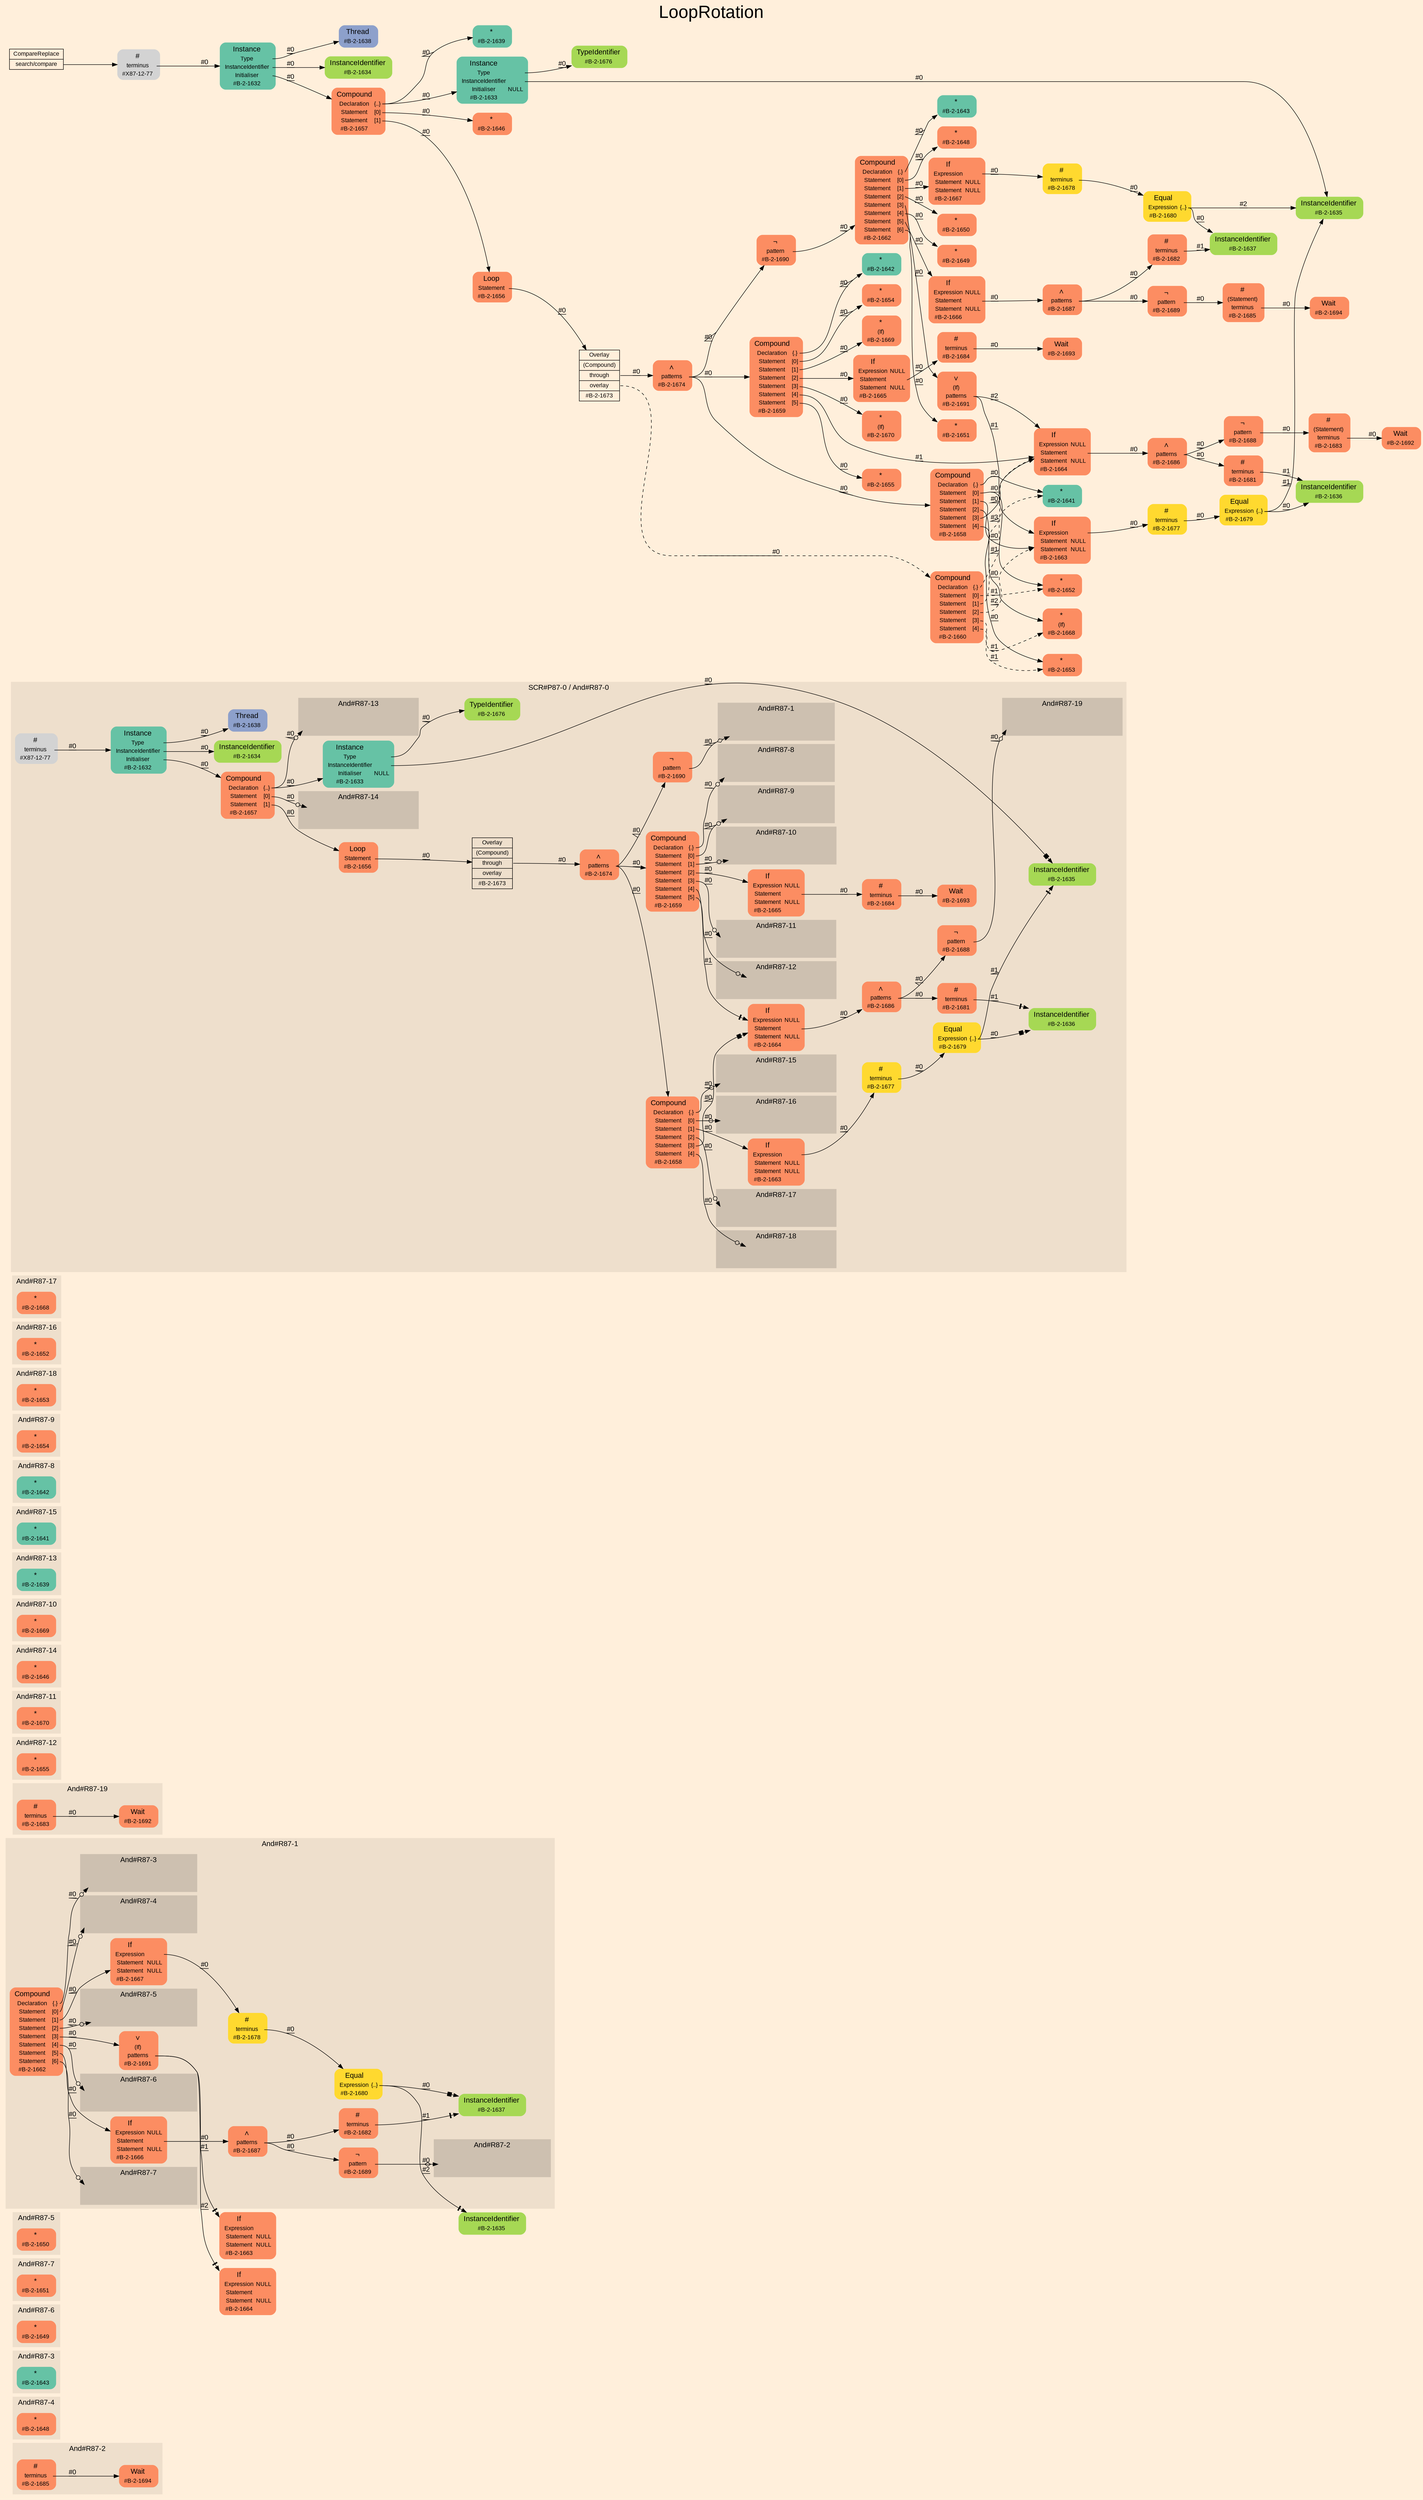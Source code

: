 digraph "LoopRotation" {
label = "LoopRotation"
labelloc = t
fontsize = "36"
graph [
    rankdir = "LR"
    ranksep = 0.3
    bgcolor = antiquewhite1
    color = black
    fontcolor = black
    fontname = "Arial"
];
node [
    fontname = "Arial"
];
edge [
    fontname = "Arial"
];

// -------------------- figure And#R87-2 --------------------
// -------- region And#R87-2 ----------
subgraph "clusterAnd#R87-2" {
    label = "And#R87-2"
    style = "filled"
    color = antiquewhite2
    fontsize = "15"
    "And#R87-2/#B-2-1694" [
        // -------- block And#R87-2/#B-2-1694 ----------
        shape = "plaintext"
        fillcolor = "/set28/2"
        label = <<TABLE BORDER="0" CELLBORDER="0" CELLSPACING="0">
         <TR><TD><FONT POINT-SIZE="15.0">Wait</FONT></TD><TD></TD></TR>
         <TR><TD>#B-2-1694</TD><TD PORT="port0"></TD></TR>
        </TABLE>>
        style = "rounded,filled"
        fontsize = "12"
    ];
    
    "And#R87-2/#B-2-1685" [
        // -------- block And#R87-2/#B-2-1685 ----------
        shape = "plaintext"
        fillcolor = "/set28/2"
        label = <<TABLE BORDER="0" CELLBORDER="0" CELLSPACING="0">
         <TR><TD><FONT POINT-SIZE="15.0">#</FONT></TD><TD></TD></TR>
         <TR><TD>terminus</TD><TD PORT="port0"></TD></TR>
         <TR><TD>#B-2-1685</TD><TD PORT="port1"></TD></TR>
        </TABLE>>
        style = "rounded,filled"
        fontsize = "12"
    ];
    
}

"And#R87-2/#B-2-1685":port0 -> "And#R87-2/#B-2-1694" [
    label = "#0"
    decorate = true
    color = black
    fontcolor = black
];


// -------------------- figure And#R87-4 --------------------
// -------- region And#R87-4 ----------
subgraph "clusterAnd#R87-4" {
    label = "And#R87-4"
    style = "filled"
    color = antiquewhite2
    fontsize = "15"
    "And#R87-4/#B-2-1648" [
        // -------- block And#R87-4/#B-2-1648 ----------
        shape = "plaintext"
        fillcolor = "/set28/2"
        label = <<TABLE BORDER="0" CELLBORDER="0" CELLSPACING="0">
         <TR><TD><FONT POINT-SIZE="15.0">*</FONT></TD><TD></TD></TR>
         <TR><TD>#B-2-1648</TD><TD PORT="port0"></TD></TR>
        </TABLE>>
        style = "rounded,filled"
        fontsize = "12"
    ];
    
}


// -------------------- figure And#R87-3 --------------------
// -------- region And#R87-3 ----------
subgraph "clusterAnd#R87-3" {
    label = "And#R87-3"
    style = "filled"
    color = antiquewhite2
    fontsize = "15"
    "And#R87-3/#B-2-1643" [
        // -------- block And#R87-3/#B-2-1643 ----------
        shape = "plaintext"
        fillcolor = "/set28/1"
        label = <<TABLE BORDER="0" CELLBORDER="0" CELLSPACING="0">
         <TR><TD><FONT POINT-SIZE="15.0">*</FONT></TD><TD></TD></TR>
         <TR><TD>#B-2-1643</TD><TD PORT="port0"></TD></TR>
        </TABLE>>
        style = "rounded,filled"
        fontsize = "12"
    ];
    
}


// -------------------- figure And#R87-6 --------------------
// -------- region And#R87-6 ----------
subgraph "clusterAnd#R87-6" {
    label = "And#R87-6"
    style = "filled"
    color = antiquewhite2
    fontsize = "15"
    "And#R87-6/#B-2-1649" [
        // -------- block And#R87-6/#B-2-1649 ----------
        shape = "plaintext"
        fillcolor = "/set28/2"
        label = <<TABLE BORDER="0" CELLBORDER="0" CELLSPACING="0">
         <TR><TD><FONT POINT-SIZE="15.0">*</FONT></TD><TD></TD></TR>
         <TR><TD>#B-2-1649</TD><TD PORT="port0"></TD></TR>
        </TABLE>>
        style = "rounded,filled"
        fontsize = "12"
    ];
    
}


// -------------------- figure And#R87-7 --------------------
// -------- region And#R87-7 ----------
subgraph "clusterAnd#R87-7" {
    label = "And#R87-7"
    style = "filled"
    color = antiquewhite2
    fontsize = "15"
    "And#R87-7/#B-2-1651" [
        // -------- block And#R87-7/#B-2-1651 ----------
        shape = "plaintext"
        fillcolor = "/set28/2"
        label = <<TABLE BORDER="0" CELLBORDER="0" CELLSPACING="0">
         <TR><TD><FONT POINT-SIZE="15.0">*</FONT></TD><TD></TD></TR>
         <TR><TD>#B-2-1651</TD><TD PORT="port0"></TD></TR>
        </TABLE>>
        style = "rounded,filled"
        fontsize = "12"
    ];
    
}


// -------------------- figure And#R87-5 --------------------
// -------- region And#R87-5 ----------
subgraph "clusterAnd#R87-5" {
    label = "And#R87-5"
    style = "filled"
    color = antiquewhite2
    fontsize = "15"
    "And#R87-5/#B-2-1650" [
        // -------- block And#R87-5/#B-2-1650 ----------
        shape = "plaintext"
        fillcolor = "/set28/2"
        label = <<TABLE BORDER="0" CELLBORDER="0" CELLSPACING="0">
         <TR><TD><FONT POINT-SIZE="15.0">*</FONT></TD><TD></TD></TR>
         <TR><TD>#B-2-1650</TD><TD PORT="port0"></TD></TR>
        </TABLE>>
        style = "rounded,filled"
        fontsize = "12"
    ];
    
}


// -------------------- figure And#R87-1 --------------------
// -------- region And#R87-1 ----------
subgraph "clusterAnd#R87-1" {
    label = "And#R87-1"
    style = "filled"
    color = antiquewhite2
    fontsize = "15"
    "And#R87-1/#B-2-1666" [
        // -------- block And#R87-1/#B-2-1666 ----------
        shape = "plaintext"
        fillcolor = "/set28/2"
        label = <<TABLE BORDER="0" CELLBORDER="0" CELLSPACING="0">
         <TR><TD><FONT POINT-SIZE="15.0">If</FONT></TD><TD></TD></TR>
         <TR><TD>Expression</TD><TD PORT="port0">NULL</TD></TR>
         <TR><TD>Statement</TD><TD PORT="port1"></TD></TR>
         <TR><TD>Statement</TD><TD PORT="port2">NULL</TD></TR>
         <TR><TD>#B-2-1666</TD><TD PORT="port3"></TD></TR>
        </TABLE>>
        style = "rounded,filled"
        fontsize = "12"
    ];
    
    "And#R87-1/#B-2-1687" [
        // -------- block And#R87-1/#B-2-1687 ----------
        shape = "plaintext"
        fillcolor = "/set28/2"
        label = <<TABLE BORDER="0" CELLBORDER="0" CELLSPACING="0">
         <TR><TD><FONT POINT-SIZE="15.0">∧</FONT></TD><TD></TD></TR>
         <TR><TD>patterns</TD><TD PORT="port0"></TD></TR>
         <TR><TD>#B-2-1687</TD><TD PORT="port1"></TD></TR>
        </TABLE>>
        style = "rounded,filled"
        fontsize = "12"
    ];
    
    "And#R87-1/#B-2-1667" [
        // -------- block And#R87-1/#B-2-1667 ----------
        shape = "plaintext"
        fillcolor = "/set28/2"
        label = <<TABLE BORDER="0" CELLBORDER="0" CELLSPACING="0">
         <TR><TD><FONT POINT-SIZE="15.0">If</FONT></TD><TD></TD></TR>
         <TR><TD>Expression</TD><TD PORT="port0"></TD></TR>
         <TR><TD>Statement</TD><TD PORT="port1">NULL</TD></TR>
         <TR><TD>Statement</TD><TD PORT="port2">NULL</TD></TR>
         <TR><TD>#B-2-1667</TD><TD PORT="port3"></TD></TR>
        </TABLE>>
        style = "rounded,filled"
        fontsize = "12"
    ];
    
    "And#R87-1/#B-2-1680" [
        // -------- block And#R87-1/#B-2-1680 ----------
        shape = "plaintext"
        fillcolor = "/set28/6"
        label = <<TABLE BORDER="0" CELLBORDER="0" CELLSPACING="0">
         <TR><TD><FONT POINT-SIZE="15.0">Equal</FONT></TD><TD></TD></TR>
         <TR><TD>Expression</TD><TD PORT="port0">{..}</TD></TR>
         <TR><TD>#B-2-1680</TD><TD PORT="port1"></TD></TR>
        </TABLE>>
        style = "rounded,filled"
        fontsize = "12"
    ];
    
    "And#R87-1/#B-2-1662" [
        // -------- block And#R87-1/#B-2-1662 ----------
        shape = "plaintext"
        fillcolor = "/set28/2"
        label = <<TABLE BORDER="0" CELLBORDER="0" CELLSPACING="0">
         <TR><TD><FONT POINT-SIZE="15.0">Compound</FONT></TD><TD></TD></TR>
         <TR><TD>Declaration</TD><TD PORT="port0">{.}</TD></TR>
         <TR><TD>Statement</TD><TD PORT="port1">[0]</TD></TR>
         <TR><TD>Statement</TD><TD PORT="port2">[1]</TD></TR>
         <TR><TD>Statement</TD><TD PORT="port3">[2]</TD></TR>
         <TR><TD>Statement</TD><TD PORT="port4">[3]</TD></TR>
         <TR><TD>Statement</TD><TD PORT="port5">[4]</TD></TR>
         <TR><TD>Statement</TD><TD PORT="port6">[5]</TD></TR>
         <TR><TD>Statement</TD><TD PORT="port7">[6]</TD></TR>
         <TR><TD>#B-2-1662</TD><TD PORT="port8"></TD></TR>
        </TABLE>>
        style = "rounded,filled"
        fontsize = "12"
    ];
    
    "And#R87-1/#B-2-1689" [
        // -------- block And#R87-1/#B-2-1689 ----------
        shape = "plaintext"
        fillcolor = "/set28/2"
        label = <<TABLE BORDER="0" CELLBORDER="0" CELLSPACING="0">
         <TR><TD><FONT POINT-SIZE="15.0">¬</FONT></TD><TD></TD></TR>
         <TR><TD>pattern</TD><TD PORT="port0"></TD></TR>
         <TR><TD>#B-2-1689</TD><TD PORT="port1"></TD></TR>
        </TABLE>>
        style = "rounded,filled"
        fontsize = "12"
    ];
    
    "And#R87-1/#B-2-1637" [
        // -------- block And#R87-1/#B-2-1637 ----------
        shape = "plaintext"
        fillcolor = "/set28/5"
        label = <<TABLE BORDER="0" CELLBORDER="0" CELLSPACING="0">
         <TR><TD><FONT POINT-SIZE="15.0">InstanceIdentifier</FONT></TD><TD></TD></TR>
         <TR><TD>#B-2-1637</TD><TD PORT="port0"></TD></TR>
        </TABLE>>
        style = "rounded,filled"
        fontsize = "12"
    ];
    
    "And#R87-1/#B-2-1691" [
        // -------- block And#R87-1/#B-2-1691 ----------
        shape = "plaintext"
        fillcolor = "/set28/2"
        label = <<TABLE BORDER="0" CELLBORDER="0" CELLSPACING="0">
         <TR><TD><FONT POINT-SIZE="15.0">∨</FONT></TD><TD></TD></TR>
         <TR><TD>(If)</TD><TD PORT="port0"></TD></TR>
         <TR><TD>patterns</TD><TD PORT="port1"></TD></TR>
         <TR><TD>#B-2-1691</TD><TD PORT="port2"></TD></TR>
        </TABLE>>
        style = "rounded,filled"
        fontsize = "12"
    ];
    
    "And#R87-1/#B-2-1678" [
        // -------- block And#R87-1/#B-2-1678 ----------
        shape = "plaintext"
        fillcolor = "/set28/6"
        label = <<TABLE BORDER="0" CELLBORDER="0" CELLSPACING="0">
         <TR><TD><FONT POINT-SIZE="15.0">#</FONT></TD><TD></TD></TR>
         <TR><TD>terminus</TD><TD PORT="port0"></TD></TR>
         <TR><TD>#B-2-1678</TD><TD PORT="port1"></TD></TR>
        </TABLE>>
        style = "rounded,filled"
        fontsize = "12"
    ];
    
    "And#R87-1/#B-2-1682" [
        // -------- block And#R87-1/#B-2-1682 ----------
        shape = "plaintext"
        fillcolor = "/set28/2"
        label = <<TABLE BORDER="0" CELLBORDER="0" CELLSPACING="0">
         <TR><TD><FONT POINT-SIZE="15.0">#</FONT></TD><TD></TD></TR>
         <TR><TD>terminus</TD><TD PORT="port0"></TD></TR>
         <TR><TD>#B-2-1682</TD><TD PORT="port1"></TD></TR>
        </TABLE>>
        style = "rounded,filled"
        fontsize = "12"
    ];
    
    // -------- region And#R87-1/And#R87-2 ----------
    subgraph "clusterAnd#R87-1/And#R87-2" {
        label = "And#R87-2"
        style = "filled"
        color = antiquewhite3
        fontsize = "15"
        "And#R87-1/And#R87-2/#B-2-1685" [
            // -------- block And#R87-1/And#R87-2/#B-2-1685 ----------
            shape = none
            fillcolor = "/set28/2"
            style = "invisible"
        ];
        
    }
    
    // -------- region And#R87-1/And#R87-3 ----------
    subgraph "clusterAnd#R87-1/And#R87-3" {
        label = "And#R87-3"
        style = "filled"
        color = antiquewhite3
        fontsize = "15"
        "And#R87-1/And#R87-3/#B-2-1643" [
            // -------- block And#R87-1/And#R87-3/#B-2-1643 ----------
            shape = none
            fillcolor = "/set28/1"
            style = "invisible"
        ];
        
    }
    
    // -------- region And#R87-1/And#R87-4 ----------
    subgraph "clusterAnd#R87-1/And#R87-4" {
        label = "And#R87-4"
        style = "filled"
        color = antiquewhite3
        fontsize = "15"
        "And#R87-1/And#R87-4/#B-2-1648" [
            // -------- block And#R87-1/And#R87-4/#B-2-1648 ----------
            shape = none
            fillcolor = "/set28/2"
            style = "invisible"
        ];
        
    }
    
    // -------- region And#R87-1/And#R87-5 ----------
    subgraph "clusterAnd#R87-1/And#R87-5" {
        label = "And#R87-5"
        style = "filled"
        color = antiquewhite3
        fontsize = "15"
        "And#R87-1/And#R87-5/#B-2-1650" [
            // -------- block And#R87-1/And#R87-5/#B-2-1650 ----------
            shape = none
            fillcolor = "/set28/2"
            style = "invisible"
        ];
        
    }
    
    // -------- region And#R87-1/And#R87-6 ----------
    subgraph "clusterAnd#R87-1/And#R87-6" {
        label = "And#R87-6"
        style = "filled"
        color = antiquewhite3
        fontsize = "15"
        "And#R87-1/And#R87-6/#B-2-1649" [
            // -------- block And#R87-1/And#R87-6/#B-2-1649 ----------
            shape = none
            fillcolor = "/set28/2"
            style = "invisible"
        ];
        
    }
    
    // -------- region And#R87-1/And#R87-7 ----------
    subgraph "clusterAnd#R87-1/And#R87-7" {
        label = "And#R87-7"
        style = "filled"
        color = antiquewhite3
        fontsize = "15"
        "And#R87-1/And#R87-7/#B-2-1651" [
            // -------- block And#R87-1/And#R87-7/#B-2-1651 ----------
            shape = none
            fillcolor = "/set28/2"
            style = "invisible"
        ];
        
    }
    
}

"And#R87-1/#B-2-1663" [
    // -------- block And#R87-1/#B-2-1663 ----------
    shape = "plaintext"
    fillcolor = "/set28/2"
    label = <<TABLE BORDER="0" CELLBORDER="0" CELLSPACING="0">
     <TR><TD><FONT POINT-SIZE="15.0">If</FONT></TD><TD></TD></TR>
     <TR><TD>Expression</TD><TD PORT="port0"></TD></TR>
     <TR><TD>Statement</TD><TD PORT="port1">NULL</TD></TR>
     <TR><TD>Statement</TD><TD PORT="port2">NULL</TD></TR>
     <TR><TD>#B-2-1663</TD><TD PORT="port3"></TD></TR>
    </TABLE>>
    style = "rounded,filled"
    fontsize = "12"
];

"And#R87-1/#B-2-1664" [
    // -------- block And#R87-1/#B-2-1664 ----------
    shape = "plaintext"
    fillcolor = "/set28/2"
    label = <<TABLE BORDER="0" CELLBORDER="0" CELLSPACING="0">
     <TR><TD><FONT POINT-SIZE="15.0">If</FONT></TD><TD></TD></TR>
     <TR><TD>Expression</TD><TD PORT="port0">NULL</TD></TR>
     <TR><TD>Statement</TD><TD PORT="port1"></TD></TR>
     <TR><TD>Statement</TD><TD PORT="port2">NULL</TD></TR>
     <TR><TD>#B-2-1664</TD><TD PORT="port3"></TD></TR>
    </TABLE>>
    style = "rounded,filled"
    fontsize = "12"
];

"And#R87-1/#B-2-1635" [
    // -------- block And#R87-1/#B-2-1635 ----------
    shape = "plaintext"
    fillcolor = "/set28/5"
    label = <<TABLE BORDER="0" CELLBORDER="0" CELLSPACING="0">
     <TR><TD><FONT POINT-SIZE="15.0">InstanceIdentifier</FONT></TD><TD></TD></TR>
     <TR><TD>#B-2-1635</TD><TD PORT="port0"></TD></TR>
    </TABLE>>
    style = "rounded,filled"
    fontsize = "12"
];

"And#R87-1/#B-2-1666":port1 -> "And#R87-1/#B-2-1687" [
    label = "#0"
    decorate = true
    color = black
    fontcolor = black
];

"And#R87-1/#B-2-1687":port0 -> "And#R87-1/#B-2-1682" [
    label = "#0"
    decorate = true
    color = black
    fontcolor = black
];

"And#R87-1/#B-2-1687":port0 -> "And#R87-1/#B-2-1689" [
    label = "#0"
    decorate = true
    color = black
    fontcolor = black
];

"And#R87-1/#B-2-1667":port0 -> "And#R87-1/#B-2-1678" [
    label = "#0"
    decorate = true
    color = black
    fontcolor = black
];

"And#R87-1/#B-2-1680":port0 -> "And#R87-1/#B-2-1635" [
    arrowhead="normalnonetee"
    label = "#2"
    decorate = true
    color = black
    fontcolor = black
];

"And#R87-1/#B-2-1680":port0 -> "And#R87-1/#B-2-1637" [
    arrowhead="normalnonebox"
    label = "#0"
    decorate = true
    color = black
    fontcolor = black
];

"And#R87-1/#B-2-1662":port0 -> "And#R87-1/And#R87-3/#B-2-1643" [
    arrowhead="normalnoneodot"
    label = "#0"
    decorate = true
    color = black
    fontcolor = black
];

"And#R87-1/#B-2-1662":port1 -> "And#R87-1/And#R87-4/#B-2-1648" [
    arrowhead="normalnoneodot"
    label = "#0"
    decorate = true
    color = black
    fontcolor = black
];

"And#R87-1/#B-2-1662":port2 -> "And#R87-1/#B-2-1667" [
    label = "#0"
    decorate = true
    color = black
    fontcolor = black
];

"And#R87-1/#B-2-1662":port3 -> "And#R87-1/And#R87-5/#B-2-1650" [
    arrowhead="normalnoneodot"
    label = "#0"
    decorate = true
    color = black
    fontcolor = black
];

"And#R87-1/#B-2-1662":port4 -> "And#R87-1/#B-2-1691" [
    label = "#0"
    decorate = true
    color = black
    fontcolor = black
];

"And#R87-1/#B-2-1662":port5 -> "And#R87-1/And#R87-6/#B-2-1649" [
    arrowhead="normalnoneodot"
    label = "#0"
    decorate = true
    color = black
    fontcolor = black
];

"And#R87-1/#B-2-1662":port6 -> "And#R87-1/#B-2-1666" [
    label = "#0"
    decorate = true
    color = black
    fontcolor = black
];

"And#R87-1/#B-2-1662":port7 -> "And#R87-1/And#R87-7/#B-2-1651" [
    arrowhead="normalnoneodot"
    label = "#0"
    decorate = true
    color = black
    fontcolor = black
];

"And#R87-1/#B-2-1689":port0 -> "And#R87-1/And#R87-2/#B-2-1685" [
    arrowhead="normalnoneodiamond"
    label = "#0"
    decorate = true
    color = black
    fontcolor = black
];

"And#R87-1/#B-2-1691":port1 -> "And#R87-1/#B-2-1663" [
    arrowhead="normalnonetee"
    label = "#1"
    decorate = true
    color = black
    fontcolor = black
];

"And#R87-1/#B-2-1691":port1 -> "And#R87-1/#B-2-1664" [
    arrowhead="normalnonetee"
    label = "#2"
    decorate = true
    color = black
    fontcolor = black
];

"And#R87-1/#B-2-1678":port0 -> "And#R87-1/#B-2-1680" [
    label = "#0"
    decorate = true
    color = black
    fontcolor = black
];

"And#R87-1/#B-2-1682":port0 -> "And#R87-1/#B-2-1637" [
    arrowhead="normalnonetee"
    label = "#1"
    decorate = true
    color = black
    fontcolor = black
];


// -------------------- figure And#R87-19 --------------------
// -------- region And#R87-19 ----------
subgraph "clusterAnd#R87-19" {
    label = "And#R87-19"
    style = "filled"
    color = antiquewhite2
    fontsize = "15"
    "And#R87-19/#B-2-1692" [
        // -------- block And#R87-19/#B-2-1692 ----------
        shape = "plaintext"
        fillcolor = "/set28/2"
        label = <<TABLE BORDER="0" CELLBORDER="0" CELLSPACING="0">
         <TR><TD><FONT POINT-SIZE="15.0">Wait</FONT></TD><TD></TD></TR>
         <TR><TD>#B-2-1692</TD><TD PORT="port0"></TD></TR>
        </TABLE>>
        style = "rounded,filled"
        fontsize = "12"
    ];
    
    "And#R87-19/#B-2-1683" [
        // -------- block And#R87-19/#B-2-1683 ----------
        shape = "plaintext"
        fillcolor = "/set28/2"
        label = <<TABLE BORDER="0" CELLBORDER="0" CELLSPACING="0">
         <TR><TD><FONT POINT-SIZE="15.0">#</FONT></TD><TD></TD></TR>
         <TR><TD>terminus</TD><TD PORT="port0"></TD></TR>
         <TR><TD>#B-2-1683</TD><TD PORT="port1"></TD></TR>
        </TABLE>>
        style = "rounded,filled"
        fontsize = "12"
    ];
    
}

"And#R87-19/#B-2-1683":port0 -> "And#R87-19/#B-2-1692" [
    label = "#0"
    decorate = true
    color = black
    fontcolor = black
];


// -------------------- figure And#R87-12 --------------------
// -------- region And#R87-12 ----------
subgraph "clusterAnd#R87-12" {
    label = "And#R87-12"
    style = "filled"
    color = antiquewhite2
    fontsize = "15"
    "And#R87-12/#B-2-1655" [
        // -------- block And#R87-12/#B-2-1655 ----------
        shape = "plaintext"
        fillcolor = "/set28/2"
        label = <<TABLE BORDER="0" CELLBORDER="0" CELLSPACING="0">
         <TR><TD><FONT POINT-SIZE="15.0">*</FONT></TD><TD></TD></TR>
         <TR><TD>#B-2-1655</TD><TD PORT="port0"></TD></TR>
        </TABLE>>
        style = "rounded,filled"
        fontsize = "12"
    ];
    
}


// -------------------- figure And#R87-11 --------------------
// -------- region And#R87-11 ----------
subgraph "clusterAnd#R87-11" {
    label = "And#R87-11"
    style = "filled"
    color = antiquewhite2
    fontsize = "15"
    "And#R87-11/#B-2-1670" [
        // -------- block And#R87-11/#B-2-1670 ----------
        shape = "plaintext"
        fillcolor = "/set28/2"
        label = <<TABLE BORDER="0" CELLBORDER="0" CELLSPACING="0">
         <TR><TD><FONT POINT-SIZE="15.0">*</FONT></TD><TD></TD></TR>
         <TR><TD>#B-2-1670</TD><TD PORT="port0"></TD></TR>
        </TABLE>>
        style = "rounded,filled"
        fontsize = "12"
    ];
    
}


// -------------------- figure And#R87-14 --------------------
// -------- region And#R87-14 ----------
subgraph "clusterAnd#R87-14" {
    label = "And#R87-14"
    style = "filled"
    color = antiquewhite2
    fontsize = "15"
    "And#R87-14/#B-2-1646" [
        // -------- block And#R87-14/#B-2-1646 ----------
        shape = "plaintext"
        fillcolor = "/set28/2"
        label = <<TABLE BORDER="0" CELLBORDER="0" CELLSPACING="0">
         <TR><TD><FONT POINT-SIZE="15.0">*</FONT></TD><TD></TD></TR>
         <TR><TD>#B-2-1646</TD><TD PORT="port0"></TD></TR>
        </TABLE>>
        style = "rounded,filled"
        fontsize = "12"
    ];
    
}


// -------------------- figure And#R87-10 --------------------
// -------- region And#R87-10 ----------
subgraph "clusterAnd#R87-10" {
    label = "And#R87-10"
    style = "filled"
    color = antiquewhite2
    fontsize = "15"
    "And#R87-10/#B-2-1669" [
        // -------- block And#R87-10/#B-2-1669 ----------
        shape = "plaintext"
        fillcolor = "/set28/2"
        label = <<TABLE BORDER="0" CELLBORDER="0" CELLSPACING="0">
         <TR><TD><FONT POINT-SIZE="15.0">*</FONT></TD><TD></TD></TR>
         <TR><TD>#B-2-1669</TD><TD PORT="port0"></TD></TR>
        </TABLE>>
        style = "rounded,filled"
        fontsize = "12"
    ];
    
}


// -------------------- figure And#R87-13 --------------------
// -------- region And#R87-13 ----------
subgraph "clusterAnd#R87-13" {
    label = "And#R87-13"
    style = "filled"
    color = antiquewhite2
    fontsize = "15"
    "And#R87-13/#B-2-1639" [
        // -------- block And#R87-13/#B-2-1639 ----------
        shape = "plaintext"
        fillcolor = "/set28/1"
        label = <<TABLE BORDER="0" CELLBORDER="0" CELLSPACING="0">
         <TR><TD><FONT POINT-SIZE="15.0">*</FONT></TD><TD></TD></TR>
         <TR><TD>#B-2-1639</TD><TD PORT="port0"></TD></TR>
        </TABLE>>
        style = "rounded,filled"
        fontsize = "12"
    ];
    
}


// -------------------- figure And#R87-15 --------------------
// -------- region And#R87-15 ----------
subgraph "clusterAnd#R87-15" {
    label = "And#R87-15"
    style = "filled"
    color = antiquewhite2
    fontsize = "15"
    "And#R87-15/#B-2-1641" [
        // -------- block And#R87-15/#B-2-1641 ----------
        shape = "plaintext"
        fillcolor = "/set28/1"
        label = <<TABLE BORDER="0" CELLBORDER="0" CELLSPACING="0">
         <TR><TD><FONT POINT-SIZE="15.0">*</FONT></TD><TD></TD></TR>
         <TR><TD>#B-2-1641</TD><TD PORT="port0"></TD></TR>
        </TABLE>>
        style = "rounded,filled"
        fontsize = "12"
    ];
    
}


// -------------------- figure And#R87-8 --------------------
// -------- region And#R87-8 ----------
subgraph "clusterAnd#R87-8" {
    label = "And#R87-8"
    style = "filled"
    color = antiquewhite2
    fontsize = "15"
    "And#R87-8/#B-2-1642" [
        // -------- block And#R87-8/#B-2-1642 ----------
        shape = "plaintext"
        fillcolor = "/set28/1"
        label = <<TABLE BORDER="0" CELLBORDER="0" CELLSPACING="0">
         <TR><TD><FONT POINT-SIZE="15.0">*</FONT></TD><TD></TD></TR>
         <TR><TD>#B-2-1642</TD><TD PORT="port0"></TD></TR>
        </TABLE>>
        style = "rounded,filled"
        fontsize = "12"
    ];
    
}


// -------------------- figure And#R87-9 --------------------
// -------- region And#R87-9 ----------
subgraph "clusterAnd#R87-9" {
    label = "And#R87-9"
    style = "filled"
    color = antiquewhite2
    fontsize = "15"
    "And#R87-9/#B-2-1654" [
        // -------- block And#R87-9/#B-2-1654 ----------
        shape = "plaintext"
        fillcolor = "/set28/2"
        label = <<TABLE BORDER="0" CELLBORDER="0" CELLSPACING="0">
         <TR><TD><FONT POINT-SIZE="15.0">*</FONT></TD><TD></TD></TR>
         <TR><TD>#B-2-1654</TD><TD PORT="port0"></TD></TR>
        </TABLE>>
        style = "rounded,filled"
        fontsize = "12"
    ];
    
}


// -------------------- figure And#R87-18 --------------------
// -------- region And#R87-18 ----------
subgraph "clusterAnd#R87-18" {
    label = "And#R87-18"
    style = "filled"
    color = antiquewhite2
    fontsize = "15"
    "And#R87-18/#B-2-1653" [
        // -------- block And#R87-18/#B-2-1653 ----------
        shape = "plaintext"
        fillcolor = "/set28/2"
        label = <<TABLE BORDER="0" CELLBORDER="0" CELLSPACING="0">
         <TR><TD><FONT POINT-SIZE="15.0">*</FONT></TD><TD></TD></TR>
         <TR><TD>#B-2-1653</TD><TD PORT="port0"></TD></TR>
        </TABLE>>
        style = "rounded,filled"
        fontsize = "12"
    ];
    
}


// -------------------- figure And#R87-16 --------------------
// -------- region And#R87-16 ----------
subgraph "clusterAnd#R87-16" {
    label = "And#R87-16"
    style = "filled"
    color = antiquewhite2
    fontsize = "15"
    "And#R87-16/#B-2-1652" [
        // -------- block And#R87-16/#B-2-1652 ----------
        shape = "plaintext"
        fillcolor = "/set28/2"
        label = <<TABLE BORDER="0" CELLBORDER="0" CELLSPACING="0">
         <TR><TD><FONT POINT-SIZE="15.0">*</FONT></TD><TD></TD></TR>
         <TR><TD>#B-2-1652</TD><TD PORT="port0"></TD></TR>
        </TABLE>>
        style = "rounded,filled"
        fontsize = "12"
    ];
    
}


// -------------------- figure And#R87-17 --------------------
// -------- region And#R87-17 ----------
subgraph "clusterAnd#R87-17" {
    label = "And#R87-17"
    style = "filled"
    color = antiquewhite2
    fontsize = "15"
    "And#R87-17/#B-2-1668" [
        // -------- block And#R87-17/#B-2-1668 ----------
        shape = "plaintext"
        fillcolor = "/set28/2"
        label = <<TABLE BORDER="0" CELLBORDER="0" CELLSPACING="0">
         <TR><TD><FONT POINT-SIZE="15.0">*</FONT></TD><TD></TD></TR>
         <TR><TD>#B-2-1668</TD><TD PORT="port0"></TD></TR>
        </TABLE>>
        style = "rounded,filled"
        fontsize = "12"
    ];
    
}


// -------------------- figure And#R87-0 --------------------
// -------- region And#R87-0 ----------
subgraph "clusterAnd#R87-0" {
    label = "SCR#P87-0 / And#R87-0"
    style = "filled"
    color = antiquewhite2
    fontsize = "15"
    "And#R87-0/#B-2-1690" [
        // -------- block And#R87-0/#B-2-1690 ----------
        shape = "plaintext"
        fillcolor = "/set28/2"
        label = <<TABLE BORDER="0" CELLBORDER="0" CELLSPACING="0">
         <TR><TD><FONT POINT-SIZE="15.0">¬</FONT></TD><TD></TD></TR>
         <TR><TD>pattern</TD><TD PORT="port0"></TD></TR>
         <TR><TD>#B-2-1690</TD><TD PORT="port1"></TD></TR>
        </TABLE>>
        style = "rounded,filled"
        fontsize = "12"
    ];
    
    "And#R87-0/#B-2-1635" [
        // -------- block And#R87-0/#B-2-1635 ----------
        shape = "plaintext"
        fillcolor = "/set28/5"
        label = <<TABLE BORDER="0" CELLBORDER="0" CELLSPACING="0">
         <TR><TD><FONT POINT-SIZE="15.0">InstanceIdentifier</FONT></TD><TD></TD></TR>
         <TR><TD>#B-2-1635</TD><TD PORT="port0"></TD></TR>
        </TABLE>>
        style = "rounded,filled"
        fontsize = "12"
    ];
    
    "And#R87-0/#B-2-1658" [
        // -------- block And#R87-0/#B-2-1658 ----------
        shape = "plaintext"
        fillcolor = "/set28/2"
        label = <<TABLE BORDER="0" CELLBORDER="0" CELLSPACING="0">
         <TR><TD><FONT POINT-SIZE="15.0">Compound</FONT></TD><TD></TD></TR>
         <TR><TD>Declaration</TD><TD PORT="port0">{.}</TD></TR>
         <TR><TD>Statement</TD><TD PORT="port1">[0]</TD></TR>
         <TR><TD>Statement</TD><TD PORT="port2">[1]</TD></TR>
         <TR><TD>Statement</TD><TD PORT="port3">[2]</TD></TR>
         <TR><TD>Statement</TD><TD PORT="port4">[3]</TD></TR>
         <TR><TD>Statement</TD><TD PORT="port5">[4]</TD></TR>
         <TR><TD>#B-2-1658</TD><TD PORT="port6"></TD></TR>
        </TABLE>>
        style = "rounded,filled"
        fontsize = "12"
    ];
    
    "And#R87-0/#B-2-1633" [
        // -------- block And#R87-0/#B-2-1633 ----------
        shape = "plaintext"
        fillcolor = "/set28/1"
        label = <<TABLE BORDER="0" CELLBORDER="0" CELLSPACING="0">
         <TR><TD><FONT POINT-SIZE="15.0">Instance</FONT></TD><TD></TD></TR>
         <TR><TD>Type</TD><TD PORT="port0"></TD></TR>
         <TR><TD>InstanceIdentifier</TD><TD PORT="port1"></TD></TR>
         <TR><TD>Initialiser</TD><TD PORT="port2">NULL</TD></TR>
         <TR><TD>#B-2-1633</TD><TD PORT="port3"></TD></TR>
        </TABLE>>
        style = "rounded,filled"
        fontsize = "12"
    ];
    
    "And#R87-0/#X87-12-77" [
        // -------- block And#R87-0/#X87-12-77 ----------
        shape = "plaintext"
        label = <<TABLE BORDER="0" CELLBORDER="0" CELLSPACING="0">
         <TR><TD><FONT POINT-SIZE="15.0">#</FONT></TD><TD></TD></TR>
         <TR><TD>terminus</TD><TD PORT="port0"></TD></TR>
         <TR><TD>#X87-12-77</TD><TD PORT="port1"></TD></TR>
        </TABLE>>
        style = "rounded,filled"
        fontsize = "12"
    ];
    
    "And#R87-0/#B-2-1673" [
        // -------- block And#R87-0/#B-2-1673 ----------
        shape = "record"
        fillcolor = antiquewhite2
        label = "<fixed> Overlay | <port0> (Compound) | <port1> through | <port2> overlay | <port3> #B-2-1673"
        style = "filled"
        fontsize = "12"
        color = black
        fontcolor = black
    ];
    
    "And#R87-0/#B-2-1674" [
        // -------- block And#R87-0/#B-2-1674 ----------
        shape = "plaintext"
        fillcolor = "/set28/2"
        label = <<TABLE BORDER="0" CELLBORDER="0" CELLSPACING="0">
         <TR><TD><FONT POINT-SIZE="15.0">∧</FONT></TD><TD></TD></TR>
         <TR><TD>patterns</TD><TD PORT="port0"></TD></TR>
         <TR><TD>#B-2-1674</TD><TD PORT="port1"></TD></TR>
        </TABLE>>
        style = "rounded,filled"
        fontsize = "12"
    ];
    
    "And#R87-0/#B-2-1664" [
        // -------- block And#R87-0/#B-2-1664 ----------
        shape = "plaintext"
        fillcolor = "/set28/2"
        label = <<TABLE BORDER="0" CELLBORDER="0" CELLSPACING="0">
         <TR><TD><FONT POINT-SIZE="15.0">If</FONT></TD><TD></TD></TR>
         <TR><TD>Expression</TD><TD PORT="port0">NULL</TD></TR>
         <TR><TD>Statement</TD><TD PORT="port1"></TD></TR>
         <TR><TD>Statement</TD><TD PORT="port2">NULL</TD></TR>
         <TR><TD>#B-2-1664</TD><TD PORT="port3"></TD></TR>
        </TABLE>>
        style = "rounded,filled"
        fontsize = "12"
    ];
    
    "And#R87-0/#B-2-1677" [
        // -------- block And#R87-0/#B-2-1677 ----------
        shape = "plaintext"
        fillcolor = "/set28/6"
        label = <<TABLE BORDER="0" CELLBORDER="0" CELLSPACING="0">
         <TR><TD><FONT POINT-SIZE="15.0">#</FONT></TD><TD></TD></TR>
         <TR><TD>terminus</TD><TD PORT="port0"></TD></TR>
         <TR><TD>#B-2-1677</TD><TD PORT="port1"></TD></TR>
        </TABLE>>
        style = "rounded,filled"
        fontsize = "12"
    ];
    
    "And#R87-0/#B-2-1679" [
        // -------- block And#R87-0/#B-2-1679 ----------
        shape = "plaintext"
        fillcolor = "/set28/6"
        label = <<TABLE BORDER="0" CELLBORDER="0" CELLSPACING="0">
         <TR><TD><FONT POINT-SIZE="15.0">Equal</FONT></TD><TD></TD></TR>
         <TR><TD>Expression</TD><TD PORT="port0">{..}</TD></TR>
         <TR><TD>#B-2-1679</TD><TD PORT="port1"></TD></TR>
        </TABLE>>
        style = "rounded,filled"
        fontsize = "12"
    ];
    
    "And#R87-0/#B-2-1659" [
        // -------- block And#R87-0/#B-2-1659 ----------
        shape = "plaintext"
        fillcolor = "/set28/2"
        label = <<TABLE BORDER="0" CELLBORDER="0" CELLSPACING="0">
         <TR><TD><FONT POINT-SIZE="15.0">Compound</FONT></TD><TD></TD></TR>
         <TR><TD>Declaration</TD><TD PORT="port0">{.}</TD></TR>
         <TR><TD>Statement</TD><TD PORT="port1">[0]</TD></TR>
         <TR><TD>Statement</TD><TD PORT="port2">[1]</TD></TR>
         <TR><TD>Statement</TD><TD PORT="port3">[2]</TD></TR>
         <TR><TD>Statement</TD><TD PORT="port4">[3]</TD></TR>
         <TR><TD>Statement</TD><TD PORT="port5">[4]</TD></TR>
         <TR><TD>Statement</TD><TD PORT="port6">[5]</TD></TR>
         <TR><TD>#B-2-1659</TD><TD PORT="port7"></TD></TR>
        </TABLE>>
        style = "rounded,filled"
        fontsize = "12"
    ];
    
    "And#R87-0/#B-2-1688" [
        // -------- block And#R87-0/#B-2-1688 ----------
        shape = "plaintext"
        fillcolor = "/set28/2"
        label = <<TABLE BORDER="0" CELLBORDER="0" CELLSPACING="0">
         <TR><TD><FONT POINT-SIZE="15.0">¬</FONT></TD><TD></TD></TR>
         <TR><TD>pattern</TD><TD PORT="port0"></TD></TR>
         <TR><TD>#B-2-1688</TD><TD PORT="port1"></TD></TR>
        </TABLE>>
        style = "rounded,filled"
        fontsize = "12"
    ];
    
    "And#R87-0/#B-2-1676" [
        // -------- block And#R87-0/#B-2-1676 ----------
        shape = "plaintext"
        fillcolor = "/set28/5"
        label = <<TABLE BORDER="0" CELLBORDER="0" CELLSPACING="0">
         <TR><TD><FONT POINT-SIZE="15.0">TypeIdentifier</FONT></TD><TD></TD></TR>
         <TR><TD>#B-2-1676</TD><TD PORT="port0"></TD></TR>
        </TABLE>>
        style = "rounded,filled"
        fontsize = "12"
    ];
    
    "And#R87-0/#B-2-1632" [
        // -------- block And#R87-0/#B-2-1632 ----------
        shape = "plaintext"
        fillcolor = "/set28/1"
        label = <<TABLE BORDER="0" CELLBORDER="0" CELLSPACING="0">
         <TR><TD><FONT POINT-SIZE="15.0">Instance</FONT></TD><TD></TD></TR>
         <TR><TD>Type</TD><TD PORT="port0"></TD></TR>
         <TR><TD>InstanceIdentifier</TD><TD PORT="port1"></TD></TR>
         <TR><TD>Initialiser</TD><TD PORT="port2"></TD></TR>
         <TR><TD>#B-2-1632</TD><TD PORT="port3"></TD></TR>
        </TABLE>>
        style = "rounded,filled"
        fontsize = "12"
    ];
    
    "And#R87-0/#B-2-1636" [
        // -------- block And#R87-0/#B-2-1636 ----------
        shape = "plaintext"
        fillcolor = "/set28/5"
        label = <<TABLE BORDER="0" CELLBORDER="0" CELLSPACING="0">
         <TR><TD><FONT POINT-SIZE="15.0">InstanceIdentifier</FONT></TD><TD></TD></TR>
         <TR><TD>#B-2-1636</TD><TD PORT="port0"></TD></TR>
        </TABLE>>
        style = "rounded,filled"
        fontsize = "12"
    ];
    
    "And#R87-0/#B-2-1638" [
        // -------- block And#R87-0/#B-2-1638 ----------
        shape = "plaintext"
        fillcolor = "/set28/3"
        label = <<TABLE BORDER="0" CELLBORDER="0" CELLSPACING="0">
         <TR><TD><FONT POINT-SIZE="15.0">Thread</FONT></TD><TD></TD></TR>
         <TR><TD>#B-2-1638</TD><TD PORT="port0"></TD></TR>
        </TABLE>>
        style = "rounded,filled"
        fontsize = "12"
    ];
    
    "And#R87-0/#B-2-1665" [
        // -------- block And#R87-0/#B-2-1665 ----------
        shape = "plaintext"
        fillcolor = "/set28/2"
        label = <<TABLE BORDER="0" CELLBORDER="0" CELLSPACING="0">
         <TR><TD><FONT POINT-SIZE="15.0">If</FONT></TD><TD></TD></TR>
         <TR><TD>Expression</TD><TD PORT="port0">NULL</TD></TR>
         <TR><TD>Statement</TD><TD PORT="port1"></TD></TR>
         <TR><TD>Statement</TD><TD PORT="port2">NULL</TD></TR>
         <TR><TD>#B-2-1665</TD><TD PORT="port3"></TD></TR>
        </TABLE>>
        style = "rounded,filled"
        fontsize = "12"
    ];
    
    "And#R87-0/#B-2-1686" [
        // -------- block And#R87-0/#B-2-1686 ----------
        shape = "plaintext"
        fillcolor = "/set28/2"
        label = <<TABLE BORDER="0" CELLBORDER="0" CELLSPACING="0">
         <TR><TD><FONT POINT-SIZE="15.0">∧</FONT></TD><TD></TD></TR>
         <TR><TD>patterns</TD><TD PORT="port0"></TD></TR>
         <TR><TD>#B-2-1686</TD><TD PORT="port1"></TD></TR>
        </TABLE>>
        style = "rounded,filled"
        fontsize = "12"
    ];
    
    "And#R87-0/#B-2-1634" [
        // -------- block And#R87-0/#B-2-1634 ----------
        shape = "plaintext"
        fillcolor = "/set28/5"
        label = <<TABLE BORDER="0" CELLBORDER="0" CELLSPACING="0">
         <TR><TD><FONT POINT-SIZE="15.0">InstanceIdentifier</FONT></TD><TD></TD></TR>
         <TR><TD>#B-2-1634</TD><TD PORT="port0"></TD></TR>
        </TABLE>>
        style = "rounded,filled"
        fontsize = "12"
    ];
    
    "And#R87-0/#B-2-1681" [
        // -------- block And#R87-0/#B-2-1681 ----------
        shape = "plaintext"
        fillcolor = "/set28/2"
        label = <<TABLE BORDER="0" CELLBORDER="0" CELLSPACING="0">
         <TR><TD><FONT POINT-SIZE="15.0">#</FONT></TD><TD></TD></TR>
         <TR><TD>terminus</TD><TD PORT="port0"></TD></TR>
         <TR><TD>#B-2-1681</TD><TD PORT="port1"></TD></TR>
        </TABLE>>
        style = "rounded,filled"
        fontsize = "12"
    ];
    
    "And#R87-0/#B-2-1693" [
        // -------- block And#R87-0/#B-2-1693 ----------
        shape = "plaintext"
        fillcolor = "/set28/2"
        label = <<TABLE BORDER="0" CELLBORDER="0" CELLSPACING="0">
         <TR><TD><FONT POINT-SIZE="15.0">Wait</FONT></TD><TD></TD></TR>
         <TR><TD>#B-2-1693</TD><TD PORT="port0"></TD></TR>
        </TABLE>>
        style = "rounded,filled"
        fontsize = "12"
    ];
    
    "And#R87-0/#B-2-1684" [
        // -------- block And#R87-0/#B-2-1684 ----------
        shape = "plaintext"
        fillcolor = "/set28/2"
        label = <<TABLE BORDER="0" CELLBORDER="0" CELLSPACING="0">
         <TR><TD><FONT POINT-SIZE="15.0">#</FONT></TD><TD></TD></TR>
         <TR><TD>terminus</TD><TD PORT="port0"></TD></TR>
         <TR><TD>#B-2-1684</TD><TD PORT="port1"></TD></TR>
        </TABLE>>
        style = "rounded,filled"
        fontsize = "12"
    ];
    
    "And#R87-0/#B-2-1656" [
        // -------- block And#R87-0/#B-2-1656 ----------
        shape = "plaintext"
        fillcolor = "/set28/2"
        label = <<TABLE BORDER="0" CELLBORDER="0" CELLSPACING="0">
         <TR><TD><FONT POINT-SIZE="15.0">Loop</FONT></TD><TD></TD></TR>
         <TR><TD>Statement</TD><TD PORT="port0"></TD></TR>
         <TR><TD>#B-2-1656</TD><TD PORT="port1"></TD></TR>
        </TABLE>>
        style = "rounded,filled"
        fontsize = "12"
    ];
    
    "And#R87-0/#B-2-1663" [
        // -------- block And#R87-0/#B-2-1663 ----------
        shape = "plaintext"
        fillcolor = "/set28/2"
        label = <<TABLE BORDER="0" CELLBORDER="0" CELLSPACING="0">
         <TR><TD><FONT POINT-SIZE="15.0">If</FONT></TD><TD></TD></TR>
         <TR><TD>Expression</TD><TD PORT="port0"></TD></TR>
         <TR><TD>Statement</TD><TD PORT="port1">NULL</TD></TR>
         <TR><TD>Statement</TD><TD PORT="port2">NULL</TD></TR>
         <TR><TD>#B-2-1663</TD><TD PORT="port3"></TD></TR>
        </TABLE>>
        style = "rounded,filled"
        fontsize = "12"
    ];
    
    "And#R87-0/#B-2-1657" [
        // -------- block And#R87-0/#B-2-1657 ----------
        shape = "plaintext"
        fillcolor = "/set28/2"
        label = <<TABLE BORDER="0" CELLBORDER="0" CELLSPACING="0">
         <TR><TD><FONT POINT-SIZE="15.0">Compound</FONT></TD><TD></TD></TR>
         <TR><TD>Declaration</TD><TD PORT="port0">{..}</TD></TR>
         <TR><TD>Statement</TD><TD PORT="port1">[0]</TD></TR>
         <TR><TD>Statement</TD><TD PORT="port2">[1]</TD></TR>
         <TR><TD>#B-2-1657</TD><TD PORT="port3"></TD></TR>
        </TABLE>>
        style = "rounded,filled"
        fontsize = "12"
    ];
    
    // -------- region And#R87-0/And#R87-1 ----------
    subgraph "clusterAnd#R87-0/And#R87-1" {
        label = "And#R87-1"
        style = "filled"
        color = antiquewhite3
        fontsize = "15"
        "And#R87-0/And#R87-1/#B-2-1662" [
            // -------- block And#R87-0/And#R87-1/#B-2-1662 ----------
            shape = none
            fillcolor = "/set28/2"
            style = "invisible"
        ];
        
    }
    
    // -------- region And#R87-0/And#R87-8 ----------
    subgraph "clusterAnd#R87-0/And#R87-8" {
        label = "And#R87-8"
        style = "filled"
        color = antiquewhite3
        fontsize = "15"
        "And#R87-0/And#R87-8/#B-2-1642" [
            // -------- block And#R87-0/And#R87-8/#B-2-1642 ----------
            shape = none
            fillcolor = "/set28/1"
            style = "invisible"
        ];
        
    }
    
    // -------- region And#R87-0/And#R87-9 ----------
    subgraph "clusterAnd#R87-0/And#R87-9" {
        label = "And#R87-9"
        style = "filled"
        color = antiquewhite3
        fontsize = "15"
        "And#R87-0/And#R87-9/#B-2-1654" [
            // -------- block And#R87-0/And#R87-9/#B-2-1654 ----------
            shape = none
            fillcolor = "/set28/2"
            style = "invisible"
        ];
        
    }
    
    // -------- region And#R87-0/And#R87-10 ----------
    subgraph "clusterAnd#R87-0/And#R87-10" {
        label = "And#R87-10"
        style = "filled"
        color = antiquewhite3
        fontsize = "15"
        "And#R87-0/And#R87-10/#B-2-1669" [
            // -------- block And#R87-0/And#R87-10/#B-2-1669 ----------
            shape = none
            fillcolor = "/set28/2"
            style = "invisible"
        ];
        
    }
    
    // -------- region And#R87-0/And#R87-11 ----------
    subgraph "clusterAnd#R87-0/And#R87-11" {
        label = "And#R87-11"
        style = "filled"
        color = antiquewhite3
        fontsize = "15"
        "And#R87-0/And#R87-11/#B-2-1670" [
            // -------- block And#R87-0/And#R87-11/#B-2-1670 ----------
            shape = none
            fillcolor = "/set28/2"
            style = "invisible"
        ];
        
    }
    
    // -------- region And#R87-0/And#R87-12 ----------
    subgraph "clusterAnd#R87-0/And#R87-12" {
        label = "And#R87-12"
        style = "filled"
        color = antiquewhite3
        fontsize = "15"
        "And#R87-0/And#R87-12/#B-2-1655" [
            // -------- block And#R87-0/And#R87-12/#B-2-1655 ----------
            shape = none
            fillcolor = "/set28/2"
            style = "invisible"
        ];
        
    }
    
    // -------- region And#R87-0/And#R87-13 ----------
    subgraph "clusterAnd#R87-0/And#R87-13" {
        label = "And#R87-13"
        style = "filled"
        color = antiquewhite3
        fontsize = "15"
        "And#R87-0/And#R87-13/#B-2-1639" [
            // -------- block And#R87-0/And#R87-13/#B-2-1639 ----------
            shape = none
            fillcolor = "/set28/1"
            style = "invisible"
        ];
        
    }
    
    // -------- region And#R87-0/And#R87-14 ----------
    subgraph "clusterAnd#R87-0/And#R87-14" {
        label = "And#R87-14"
        style = "filled"
        color = antiquewhite3
        fontsize = "15"
        "And#R87-0/And#R87-14/#B-2-1646" [
            // -------- block And#R87-0/And#R87-14/#B-2-1646 ----------
            shape = none
            fillcolor = "/set28/2"
            style = "invisible"
        ];
        
    }
    
    // -------- region And#R87-0/And#R87-15 ----------
    subgraph "clusterAnd#R87-0/And#R87-15" {
        label = "And#R87-15"
        style = "filled"
        color = antiquewhite3
        fontsize = "15"
        "And#R87-0/And#R87-15/#B-2-1641" [
            // -------- block And#R87-0/And#R87-15/#B-2-1641 ----------
            shape = none
            fillcolor = "/set28/1"
            style = "invisible"
        ];
        
    }
    
    // -------- region And#R87-0/And#R87-16 ----------
    subgraph "clusterAnd#R87-0/And#R87-16" {
        label = "And#R87-16"
        style = "filled"
        color = antiquewhite3
        fontsize = "15"
        "And#R87-0/And#R87-16/#B-2-1652" [
            // -------- block And#R87-0/And#R87-16/#B-2-1652 ----------
            shape = none
            fillcolor = "/set28/2"
            style = "invisible"
        ];
        
    }
    
    // -------- region And#R87-0/And#R87-17 ----------
    subgraph "clusterAnd#R87-0/And#R87-17" {
        label = "And#R87-17"
        style = "filled"
        color = antiquewhite3
        fontsize = "15"
        "And#R87-0/And#R87-17/#B-2-1668" [
            // -------- block And#R87-0/And#R87-17/#B-2-1668 ----------
            shape = none
            fillcolor = "/set28/2"
            style = "invisible"
        ];
        
    }
    
    // -------- region And#R87-0/And#R87-18 ----------
    subgraph "clusterAnd#R87-0/And#R87-18" {
        label = "And#R87-18"
        style = "filled"
        color = antiquewhite3
        fontsize = "15"
        "And#R87-0/And#R87-18/#B-2-1653" [
            // -------- block And#R87-0/And#R87-18/#B-2-1653 ----------
            shape = none
            fillcolor = "/set28/2"
            style = "invisible"
        ];
        
    }
    
    // -------- region And#R87-0/And#R87-19 ----------
    subgraph "clusterAnd#R87-0/And#R87-19" {
        label = "And#R87-19"
        style = "filled"
        color = antiquewhite3
        fontsize = "15"
        "And#R87-0/And#R87-19/#B-2-1683" [
            // -------- block And#R87-0/And#R87-19/#B-2-1683 ----------
            shape = none
            fillcolor = "/set28/2"
            style = "invisible"
        ];
        
    }
    
}

"And#R87-0/#B-2-1690":port0 -> "And#R87-0/And#R87-1/#B-2-1662" [
    arrowhead="normalnoneodiamond"
    label = "#0"
    decorate = true
    color = black
    fontcolor = black
];

"And#R87-0/#B-2-1658":port0 -> "And#R87-0/And#R87-15/#B-2-1641" [
    arrowhead="normalnoneodot"
    label = "#0"
    decorate = true
    color = black
    fontcolor = black
];

"And#R87-0/#B-2-1658":port1 -> "And#R87-0/And#R87-16/#B-2-1652" [
    arrowhead="normalnoneodot"
    label = "#0"
    decorate = true
    color = black
    fontcolor = black
];

"And#R87-0/#B-2-1658":port2 -> "And#R87-0/#B-2-1663" [
    label = "#0"
    decorate = true
    color = black
    fontcolor = black
];

"And#R87-0/#B-2-1658":port3 -> "And#R87-0/And#R87-17/#B-2-1668" [
    arrowhead="normalnoneodot"
    label = "#0"
    decorate = true
    color = black
    fontcolor = black
];

"And#R87-0/#B-2-1658":port4 -> "And#R87-0/#B-2-1664" [
    arrowhead="normalnonebox"
    label = "#0"
    decorate = true
    color = black
    fontcolor = black
];

"And#R87-0/#B-2-1658":port5 -> "And#R87-0/And#R87-18/#B-2-1653" [
    arrowhead="normalnoneodot"
    label = "#0"
    decorate = true
    color = black
    fontcolor = black
];

"And#R87-0/#B-2-1633":port0 -> "And#R87-0/#B-2-1676" [
    label = "#0"
    decorate = true
    color = black
    fontcolor = black
];

"And#R87-0/#B-2-1633":port1 -> "And#R87-0/#B-2-1635" [
    arrowhead="normalnonebox"
    label = "#0"
    decorate = true
    color = black
    fontcolor = black
];

"And#R87-0/#X87-12-77":port0 -> "And#R87-0/#B-2-1632" [
    label = "#0"
    decorate = true
    color = black
    fontcolor = black
];

"And#R87-0/#B-2-1673":port1 -> "And#R87-0/#B-2-1674" [
    label = "#0"
    decorate = true
    color = black
    fontcolor = black
];

"And#R87-0/#B-2-1674":port0 -> "And#R87-0/#B-2-1658" [
    label = "#0"
    decorate = true
    color = black
    fontcolor = black
];

"And#R87-0/#B-2-1674":port0 -> "And#R87-0/#B-2-1659" [
    label = "#0"
    decorate = true
    color = black
    fontcolor = black
];

"And#R87-0/#B-2-1674":port0 -> "And#R87-0/#B-2-1690" [
    label = "#0"
    decorate = true
    color = black
    fontcolor = black
];

"And#R87-0/#B-2-1664":port1 -> "And#R87-0/#B-2-1686" [
    label = "#0"
    decorate = true
    color = black
    fontcolor = black
];

"And#R87-0/#B-2-1677":port0 -> "And#R87-0/#B-2-1679" [
    label = "#0"
    decorate = true
    color = black
    fontcolor = black
];

"And#R87-0/#B-2-1679":port0 -> "And#R87-0/#B-2-1635" [
    arrowhead="normalnonetee"
    label = "#1"
    decorate = true
    color = black
    fontcolor = black
];

"And#R87-0/#B-2-1679":port0 -> "And#R87-0/#B-2-1636" [
    arrowhead="normalnonebox"
    label = "#0"
    decorate = true
    color = black
    fontcolor = black
];

"And#R87-0/#B-2-1659":port0 -> "And#R87-0/And#R87-8/#B-2-1642" [
    arrowhead="normalnoneodot"
    label = "#0"
    decorate = true
    color = black
    fontcolor = black
];

"And#R87-0/#B-2-1659":port1 -> "And#R87-0/And#R87-9/#B-2-1654" [
    arrowhead="normalnoneodot"
    label = "#0"
    decorate = true
    color = black
    fontcolor = black
];

"And#R87-0/#B-2-1659":port2 -> "And#R87-0/And#R87-10/#B-2-1669" [
    arrowhead="normalnoneodot"
    label = "#0"
    decorate = true
    color = black
    fontcolor = black
];

"And#R87-0/#B-2-1659":port3 -> "And#R87-0/#B-2-1665" [
    label = "#0"
    decorate = true
    color = black
    fontcolor = black
];

"And#R87-0/#B-2-1659":port4 -> "And#R87-0/And#R87-11/#B-2-1670" [
    arrowhead="normalnoneodot"
    label = "#0"
    decorate = true
    color = black
    fontcolor = black
];

"And#R87-0/#B-2-1659":port5 -> "And#R87-0/#B-2-1664" [
    arrowhead="normalnonetee"
    label = "#1"
    decorate = true
    color = black
    fontcolor = black
];

"And#R87-0/#B-2-1659":port6 -> "And#R87-0/And#R87-12/#B-2-1655" [
    arrowhead="normalnoneodot"
    label = "#0"
    decorate = true
    color = black
    fontcolor = black
];

"And#R87-0/#B-2-1688":port0 -> "And#R87-0/And#R87-19/#B-2-1683" [
    arrowhead="normalnoneodiamond"
    label = "#0"
    decorate = true
    color = black
    fontcolor = black
];

"And#R87-0/#B-2-1632":port0 -> "And#R87-0/#B-2-1638" [
    label = "#0"
    decorate = true
    color = black
    fontcolor = black
];

"And#R87-0/#B-2-1632":port1 -> "And#R87-0/#B-2-1634" [
    label = "#0"
    decorate = true
    color = black
    fontcolor = black
];

"And#R87-0/#B-2-1632":port2 -> "And#R87-0/#B-2-1657" [
    label = "#0"
    decorate = true
    color = black
    fontcolor = black
];

"And#R87-0/#B-2-1665":port1 -> "And#R87-0/#B-2-1684" [
    label = "#0"
    decorate = true
    color = black
    fontcolor = black
];

"And#R87-0/#B-2-1686":port0 -> "And#R87-0/#B-2-1681" [
    label = "#0"
    decorate = true
    color = black
    fontcolor = black
];

"And#R87-0/#B-2-1686":port0 -> "And#R87-0/#B-2-1688" [
    label = "#0"
    decorate = true
    color = black
    fontcolor = black
];

"And#R87-0/#B-2-1681":port0 -> "And#R87-0/#B-2-1636" [
    arrowhead="normalnonetee"
    label = "#1"
    decorate = true
    color = black
    fontcolor = black
];

"And#R87-0/#B-2-1684":port0 -> "And#R87-0/#B-2-1693" [
    label = "#0"
    decorate = true
    color = black
    fontcolor = black
];

"And#R87-0/#B-2-1656":port0 -> "And#R87-0/#B-2-1673" [
    label = "#0"
    decorate = true
    color = black
    fontcolor = black
];

"And#R87-0/#B-2-1663":port0 -> "And#R87-0/#B-2-1677" [
    label = "#0"
    decorate = true
    color = black
    fontcolor = black
];

"And#R87-0/#B-2-1657":port0 -> "And#R87-0/And#R87-13/#B-2-1639" [
    arrowhead="normalnoneodot"
    label = "#0"
    decorate = true
    color = black
    fontcolor = black
];

"And#R87-0/#B-2-1657":port0 -> "And#R87-0/#B-2-1633" [
    label = "#0"
    decorate = true
    color = black
    fontcolor = black
];

"And#R87-0/#B-2-1657":port1 -> "And#R87-0/And#R87-14/#B-2-1646" [
    arrowhead="normalnoneodot"
    label = "#0"
    decorate = true
    color = black
    fontcolor = black
];

"And#R87-0/#B-2-1657":port2 -> "And#R87-0/#B-2-1656" [
    label = "#0"
    decorate = true
    color = black
    fontcolor = black
];


// -------------------- transformation figure --------------------
"CR#X87-10-87" [
    // -------- block CR#X87-10-87 ----------
    shape = "record"
    fillcolor = antiquewhite1
    label = "<fixed> CompareReplace | <port0> search/compare"
    style = "filled"
    fontsize = "12"
    color = black
    fontcolor = black
];

"#X87-12-77" [
    // -------- block #X87-12-77 ----------
    shape = "plaintext"
    label = <<TABLE BORDER="0" CELLBORDER="0" CELLSPACING="0">
     <TR><TD><FONT POINT-SIZE="15.0">#</FONT></TD><TD></TD></TR>
     <TR><TD>terminus</TD><TD PORT="port0"></TD></TR>
     <TR><TD>#X87-12-77</TD><TD PORT="port1"></TD></TR>
    </TABLE>>
    style = "rounded,filled"
    fontsize = "12"
];

"#B-2-1632" [
    // -------- block #B-2-1632 ----------
    shape = "plaintext"
    fillcolor = "/set28/1"
    label = <<TABLE BORDER="0" CELLBORDER="0" CELLSPACING="0">
     <TR><TD><FONT POINT-SIZE="15.0">Instance</FONT></TD><TD></TD></TR>
     <TR><TD>Type</TD><TD PORT="port0"></TD></TR>
     <TR><TD>InstanceIdentifier</TD><TD PORT="port1"></TD></TR>
     <TR><TD>Initialiser</TD><TD PORT="port2"></TD></TR>
     <TR><TD>#B-2-1632</TD><TD PORT="port3"></TD></TR>
    </TABLE>>
    style = "rounded,filled"
    fontsize = "12"
];

"#B-2-1638" [
    // -------- block #B-2-1638 ----------
    shape = "plaintext"
    fillcolor = "/set28/3"
    label = <<TABLE BORDER="0" CELLBORDER="0" CELLSPACING="0">
     <TR><TD><FONT POINT-SIZE="15.0">Thread</FONT></TD><TD></TD></TR>
     <TR><TD>#B-2-1638</TD><TD PORT="port0"></TD></TR>
    </TABLE>>
    style = "rounded,filled"
    fontsize = "12"
];

"#B-2-1634" [
    // -------- block #B-2-1634 ----------
    shape = "plaintext"
    fillcolor = "/set28/5"
    label = <<TABLE BORDER="0" CELLBORDER="0" CELLSPACING="0">
     <TR><TD><FONT POINT-SIZE="15.0">InstanceIdentifier</FONT></TD><TD></TD></TR>
     <TR><TD>#B-2-1634</TD><TD PORT="port0"></TD></TR>
    </TABLE>>
    style = "rounded,filled"
    fontsize = "12"
];

"#B-2-1657" [
    // -------- block #B-2-1657 ----------
    shape = "plaintext"
    fillcolor = "/set28/2"
    label = <<TABLE BORDER="0" CELLBORDER="0" CELLSPACING="0">
     <TR><TD><FONT POINT-SIZE="15.0">Compound</FONT></TD><TD></TD></TR>
     <TR><TD>Declaration</TD><TD PORT="port0">{..}</TD></TR>
     <TR><TD>Statement</TD><TD PORT="port1">[0]</TD></TR>
     <TR><TD>Statement</TD><TD PORT="port2">[1]</TD></TR>
     <TR><TD>#B-2-1657</TD><TD PORT="port3"></TD></TR>
    </TABLE>>
    style = "rounded,filled"
    fontsize = "12"
];

"#B-2-1639" [
    // -------- block #B-2-1639 ----------
    shape = "plaintext"
    fillcolor = "/set28/1"
    label = <<TABLE BORDER="0" CELLBORDER="0" CELLSPACING="0">
     <TR><TD><FONT POINT-SIZE="15.0">*</FONT></TD><TD></TD></TR>
     <TR><TD>#B-2-1639</TD><TD PORT="port0"></TD></TR>
    </TABLE>>
    style = "rounded,filled"
    fontsize = "12"
];

"#B-2-1633" [
    // -------- block #B-2-1633 ----------
    shape = "plaintext"
    fillcolor = "/set28/1"
    label = <<TABLE BORDER="0" CELLBORDER="0" CELLSPACING="0">
     <TR><TD><FONT POINT-SIZE="15.0">Instance</FONT></TD><TD></TD></TR>
     <TR><TD>Type</TD><TD PORT="port0"></TD></TR>
     <TR><TD>InstanceIdentifier</TD><TD PORT="port1"></TD></TR>
     <TR><TD>Initialiser</TD><TD PORT="port2">NULL</TD></TR>
     <TR><TD>#B-2-1633</TD><TD PORT="port3"></TD></TR>
    </TABLE>>
    style = "rounded,filled"
    fontsize = "12"
];

"#B-2-1676" [
    // -------- block #B-2-1676 ----------
    shape = "plaintext"
    fillcolor = "/set28/5"
    label = <<TABLE BORDER="0" CELLBORDER="0" CELLSPACING="0">
     <TR><TD><FONT POINT-SIZE="15.0">TypeIdentifier</FONT></TD><TD></TD></TR>
     <TR><TD>#B-2-1676</TD><TD PORT="port0"></TD></TR>
    </TABLE>>
    style = "rounded,filled"
    fontsize = "12"
];

"#B-2-1635" [
    // -------- block #B-2-1635 ----------
    shape = "plaintext"
    fillcolor = "/set28/5"
    label = <<TABLE BORDER="0" CELLBORDER="0" CELLSPACING="0">
     <TR><TD><FONT POINT-SIZE="15.0">InstanceIdentifier</FONT></TD><TD></TD></TR>
     <TR><TD>#B-2-1635</TD><TD PORT="port0"></TD></TR>
    </TABLE>>
    style = "rounded,filled"
    fontsize = "12"
];

"#B-2-1646" [
    // -------- block #B-2-1646 ----------
    shape = "plaintext"
    fillcolor = "/set28/2"
    label = <<TABLE BORDER="0" CELLBORDER="0" CELLSPACING="0">
     <TR><TD><FONT POINT-SIZE="15.0">*</FONT></TD><TD></TD></TR>
     <TR><TD>#B-2-1646</TD><TD PORT="port0"></TD></TR>
    </TABLE>>
    style = "rounded,filled"
    fontsize = "12"
];

"#B-2-1656" [
    // -------- block #B-2-1656 ----------
    shape = "plaintext"
    fillcolor = "/set28/2"
    label = <<TABLE BORDER="0" CELLBORDER="0" CELLSPACING="0">
     <TR><TD><FONT POINT-SIZE="15.0">Loop</FONT></TD><TD></TD></TR>
     <TR><TD>Statement</TD><TD PORT="port0"></TD></TR>
     <TR><TD>#B-2-1656</TD><TD PORT="port1"></TD></TR>
    </TABLE>>
    style = "rounded,filled"
    fontsize = "12"
];

"#B-2-1673" [
    // -------- block #B-2-1673 ----------
    shape = "record"
    fillcolor = antiquewhite1
    label = "<fixed> Overlay | <port0> (Compound) | <port1> through | <port2> overlay | <port3> #B-2-1673"
    style = "filled"
    fontsize = "12"
    color = black
    fontcolor = black
];

"#B-2-1674" [
    // -------- block #B-2-1674 ----------
    shape = "plaintext"
    fillcolor = "/set28/2"
    label = <<TABLE BORDER="0" CELLBORDER="0" CELLSPACING="0">
     <TR><TD><FONT POINT-SIZE="15.0">∧</FONT></TD><TD></TD></TR>
     <TR><TD>patterns</TD><TD PORT="port0"></TD></TR>
     <TR><TD>#B-2-1674</TD><TD PORT="port1"></TD></TR>
    </TABLE>>
    style = "rounded,filled"
    fontsize = "12"
];

"#B-2-1658" [
    // -------- block #B-2-1658 ----------
    shape = "plaintext"
    fillcolor = "/set28/2"
    label = <<TABLE BORDER="0" CELLBORDER="0" CELLSPACING="0">
     <TR><TD><FONT POINT-SIZE="15.0">Compound</FONT></TD><TD></TD></TR>
     <TR><TD>Declaration</TD><TD PORT="port0">{.}</TD></TR>
     <TR><TD>Statement</TD><TD PORT="port1">[0]</TD></TR>
     <TR><TD>Statement</TD><TD PORT="port2">[1]</TD></TR>
     <TR><TD>Statement</TD><TD PORT="port3">[2]</TD></TR>
     <TR><TD>Statement</TD><TD PORT="port4">[3]</TD></TR>
     <TR><TD>Statement</TD><TD PORT="port5">[4]</TD></TR>
     <TR><TD>#B-2-1658</TD><TD PORT="port6"></TD></TR>
    </TABLE>>
    style = "rounded,filled"
    fontsize = "12"
];

"#B-2-1641" [
    // -------- block #B-2-1641 ----------
    shape = "plaintext"
    fillcolor = "/set28/1"
    label = <<TABLE BORDER="0" CELLBORDER="0" CELLSPACING="0">
     <TR><TD><FONT POINT-SIZE="15.0">*</FONT></TD><TD></TD></TR>
     <TR><TD>#B-2-1641</TD><TD PORT="port0"></TD></TR>
    </TABLE>>
    style = "rounded,filled"
    fontsize = "12"
];

"#B-2-1652" [
    // -------- block #B-2-1652 ----------
    shape = "plaintext"
    fillcolor = "/set28/2"
    label = <<TABLE BORDER="0" CELLBORDER="0" CELLSPACING="0">
     <TR><TD><FONT POINT-SIZE="15.0">*</FONT></TD><TD></TD></TR>
     <TR><TD>#B-2-1652</TD><TD PORT="port0"></TD></TR>
    </TABLE>>
    style = "rounded,filled"
    fontsize = "12"
];

"#B-2-1663" [
    // -------- block #B-2-1663 ----------
    shape = "plaintext"
    fillcolor = "/set28/2"
    label = <<TABLE BORDER="0" CELLBORDER="0" CELLSPACING="0">
     <TR><TD><FONT POINT-SIZE="15.0">If</FONT></TD><TD></TD></TR>
     <TR><TD>Expression</TD><TD PORT="port0"></TD></TR>
     <TR><TD>Statement</TD><TD PORT="port1">NULL</TD></TR>
     <TR><TD>Statement</TD><TD PORT="port2">NULL</TD></TR>
     <TR><TD>#B-2-1663</TD><TD PORT="port3"></TD></TR>
    </TABLE>>
    style = "rounded,filled"
    fontsize = "12"
];

"#B-2-1677" [
    // -------- block #B-2-1677 ----------
    shape = "plaintext"
    fillcolor = "/set28/6"
    label = <<TABLE BORDER="0" CELLBORDER="0" CELLSPACING="0">
     <TR><TD><FONT POINT-SIZE="15.0">#</FONT></TD><TD></TD></TR>
     <TR><TD>terminus</TD><TD PORT="port0"></TD></TR>
     <TR><TD>#B-2-1677</TD><TD PORT="port1"></TD></TR>
    </TABLE>>
    style = "rounded,filled"
    fontsize = "12"
];

"#B-2-1679" [
    // -------- block #B-2-1679 ----------
    shape = "plaintext"
    fillcolor = "/set28/6"
    label = <<TABLE BORDER="0" CELLBORDER="0" CELLSPACING="0">
     <TR><TD><FONT POINT-SIZE="15.0">Equal</FONT></TD><TD></TD></TR>
     <TR><TD>Expression</TD><TD PORT="port0">{..}</TD></TR>
     <TR><TD>#B-2-1679</TD><TD PORT="port1"></TD></TR>
    </TABLE>>
    style = "rounded,filled"
    fontsize = "12"
];

"#B-2-1636" [
    // -------- block #B-2-1636 ----------
    shape = "plaintext"
    fillcolor = "/set28/5"
    label = <<TABLE BORDER="0" CELLBORDER="0" CELLSPACING="0">
     <TR><TD><FONT POINT-SIZE="15.0">InstanceIdentifier</FONT></TD><TD></TD></TR>
     <TR><TD>#B-2-1636</TD><TD PORT="port0"></TD></TR>
    </TABLE>>
    style = "rounded,filled"
    fontsize = "12"
];

"#B-2-1668" [
    // -------- block #B-2-1668 ----------
    shape = "plaintext"
    fillcolor = "/set28/2"
    label = <<TABLE BORDER="0" CELLBORDER="0" CELLSPACING="0">
     <TR><TD><FONT POINT-SIZE="15.0">*</FONT></TD><TD></TD></TR>
     <TR><TD>(If)</TD><TD PORT="port0"></TD></TR>
     <TR><TD>#B-2-1668</TD><TD PORT="port1"></TD></TR>
    </TABLE>>
    style = "rounded,filled"
    fontsize = "12"
];

"#B-2-1664" [
    // -------- block #B-2-1664 ----------
    shape = "plaintext"
    fillcolor = "/set28/2"
    label = <<TABLE BORDER="0" CELLBORDER="0" CELLSPACING="0">
     <TR><TD><FONT POINT-SIZE="15.0">If</FONT></TD><TD></TD></TR>
     <TR><TD>Expression</TD><TD PORT="port0">NULL</TD></TR>
     <TR><TD>Statement</TD><TD PORT="port1"></TD></TR>
     <TR><TD>Statement</TD><TD PORT="port2">NULL</TD></TR>
     <TR><TD>#B-2-1664</TD><TD PORT="port3"></TD></TR>
    </TABLE>>
    style = "rounded,filled"
    fontsize = "12"
];

"#B-2-1686" [
    // -------- block #B-2-1686 ----------
    shape = "plaintext"
    fillcolor = "/set28/2"
    label = <<TABLE BORDER="0" CELLBORDER="0" CELLSPACING="0">
     <TR><TD><FONT POINT-SIZE="15.0">∧</FONT></TD><TD></TD></TR>
     <TR><TD>patterns</TD><TD PORT="port0"></TD></TR>
     <TR><TD>#B-2-1686</TD><TD PORT="port1"></TD></TR>
    </TABLE>>
    style = "rounded,filled"
    fontsize = "12"
];

"#B-2-1681" [
    // -------- block #B-2-1681 ----------
    shape = "plaintext"
    fillcolor = "/set28/2"
    label = <<TABLE BORDER="0" CELLBORDER="0" CELLSPACING="0">
     <TR><TD><FONT POINT-SIZE="15.0">#</FONT></TD><TD></TD></TR>
     <TR><TD>terminus</TD><TD PORT="port0"></TD></TR>
     <TR><TD>#B-2-1681</TD><TD PORT="port1"></TD></TR>
    </TABLE>>
    style = "rounded,filled"
    fontsize = "12"
];

"#B-2-1688" [
    // -------- block #B-2-1688 ----------
    shape = "plaintext"
    fillcolor = "/set28/2"
    label = <<TABLE BORDER="0" CELLBORDER="0" CELLSPACING="0">
     <TR><TD><FONT POINT-SIZE="15.0">¬</FONT></TD><TD></TD></TR>
     <TR><TD>pattern</TD><TD PORT="port0"></TD></TR>
     <TR><TD>#B-2-1688</TD><TD PORT="port1"></TD></TR>
    </TABLE>>
    style = "rounded,filled"
    fontsize = "12"
];

"#B-2-1683" [
    // -------- block #B-2-1683 ----------
    shape = "plaintext"
    fillcolor = "/set28/2"
    label = <<TABLE BORDER="0" CELLBORDER="0" CELLSPACING="0">
     <TR><TD><FONT POINT-SIZE="15.0">#</FONT></TD><TD></TD></TR>
     <TR><TD>(Statement)</TD><TD PORT="port0"></TD></TR>
     <TR><TD>terminus</TD><TD PORT="port1"></TD></TR>
     <TR><TD>#B-2-1683</TD><TD PORT="port2"></TD></TR>
    </TABLE>>
    style = "rounded,filled"
    fontsize = "12"
];

"#B-2-1692" [
    // -------- block #B-2-1692 ----------
    shape = "plaintext"
    fillcolor = "/set28/2"
    label = <<TABLE BORDER="0" CELLBORDER="0" CELLSPACING="0">
     <TR><TD><FONT POINT-SIZE="15.0">Wait</FONT></TD><TD></TD></TR>
     <TR><TD>#B-2-1692</TD><TD PORT="port0"></TD></TR>
    </TABLE>>
    style = "rounded,filled"
    fontsize = "12"
];

"#B-2-1653" [
    // -------- block #B-2-1653 ----------
    shape = "plaintext"
    fillcolor = "/set28/2"
    label = <<TABLE BORDER="0" CELLBORDER="0" CELLSPACING="0">
     <TR><TD><FONT POINT-SIZE="15.0">*</FONT></TD><TD></TD></TR>
     <TR><TD>#B-2-1653</TD><TD PORT="port0"></TD></TR>
    </TABLE>>
    style = "rounded,filled"
    fontsize = "12"
];

"#B-2-1659" [
    // -------- block #B-2-1659 ----------
    shape = "plaintext"
    fillcolor = "/set28/2"
    label = <<TABLE BORDER="0" CELLBORDER="0" CELLSPACING="0">
     <TR><TD><FONT POINT-SIZE="15.0">Compound</FONT></TD><TD></TD></TR>
     <TR><TD>Declaration</TD><TD PORT="port0">{.}</TD></TR>
     <TR><TD>Statement</TD><TD PORT="port1">[0]</TD></TR>
     <TR><TD>Statement</TD><TD PORT="port2">[1]</TD></TR>
     <TR><TD>Statement</TD><TD PORT="port3">[2]</TD></TR>
     <TR><TD>Statement</TD><TD PORT="port4">[3]</TD></TR>
     <TR><TD>Statement</TD><TD PORT="port5">[4]</TD></TR>
     <TR><TD>Statement</TD><TD PORT="port6">[5]</TD></TR>
     <TR><TD>#B-2-1659</TD><TD PORT="port7"></TD></TR>
    </TABLE>>
    style = "rounded,filled"
    fontsize = "12"
];

"#B-2-1642" [
    // -------- block #B-2-1642 ----------
    shape = "plaintext"
    fillcolor = "/set28/1"
    label = <<TABLE BORDER="0" CELLBORDER="0" CELLSPACING="0">
     <TR><TD><FONT POINT-SIZE="15.0">*</FONT></TD><TD></TD></TR>
     <TR><TD>#B-2-1642</TD><TD PORT="port0"></TD></TR>
    </TABLE>>
    style = "rounded,filled"
    fontsize = "12"
];

"#B-2-1654" [
    // -------- block #B-2-1654 ----------
    shape = "plaintext"
    fillcolor = "/set28/2"
    label = <<TABLE BORDER="0" CELLBORDER="0" CELLSPACING="0">
     <TR><TD><FONT POINT-SIZE="15.0">*</FONT></TD><TD></TD></TR>
     <TR><TD>#B-2-1654</TD><TD PORT="port0"></TD></TR>
    </TABLE>>
    style = "rounded,filled"
    fontsize = "12"
];

"#B-2-1669" [
    // -------- block #B-2-1669 ----------
    shape = "plaintext"
    fillcolor = "/set28/2"
    label = <<TABLE BORDER="0" CELLBORDER="0" CELLSPACING="0">
     <TR><TD><FONT POINT-SIZE="15.0">*</FONT></TD><TD></TD></TR>
     <TR><TD>(If)</TD><TD PORT="port0"></TD></TR>
     <TR><TD>#B-2-1669</TD><TD PORT="port1"></TD></TR>
    </TABLE>>
    style = "rounded,filled"
    fontsize = "12"
];

"#B-2-1665" [
    // -------- block #B-2-1665 ----------
    shape = "plaintext"
    fillcolor = "/set28/2"
    label = <<TABLE BORDER="0" CELLBORDER="0" CELLSPACING="0">
     <TR><TD><FONT POINT-SIZE="15.0">If</FONT></TD><TD></TD></TR>
     <TR><TD>Expression</TD><TD PORT="port0">NULL</TD></TR>
     <TR><TD>Statement</TD><TD PORT="port1"></TD></TR>
     <TR><TD>Statement</TD><TD PORT="port2">NULL</TD></TR>
     <TR><TD>#B-2-1665</TD><TD PORT="port3"></TD></TR>
    </TABLE>>
    style = "rounded,filled"
    fontsize = "12"
];

"#B-2-1684" [
    // -------- block #B-2-1684 ----------
    shape = "plaintext"
    fillcolor = "/set28/2"
    label = <<TABLE BORDER="0" CELLBORDER="0" CELLSPACING="0">
     <TR><TD><FONT POINT-SIZE="15.0">#</FONT></TD><TD></TD></TR>
     <TR><TD>terminus</TD><TD PORT="port0"></TD></TR>
     <TR><TD>#B-2-1684</TD><TD PORT="port1"></TD></TR>
    </TABLE>>
    style = "rounded,filled"
    fontsize = "12"
];

"#B-2-1693" [
    // -------- block #B-2-1693 ----------
    shape = "plaintext"
    fillcolor = "/set28/2"
    label = <<TABLE BORDER="0" CELLBORDER="0" CELLSPACING="0">
     <TR><TD><FONT POINT-SIZE="15.0">Wait</FONT></TD><TD></TD></TR>
     <TR><TD>#B-2-1693</TD><TD PORT="port0"></TD></TR>
    </TABLE>>
    style = "rounded,filled"
    fontsize = "12"
];

"#B-2-1670" [
    // -------- block #B-2-1670 ----------
    shape = "plaintext"
    fillcolor = "/set28/2"
    label = <<TABLE BORDER="0" CELLBORDER="0" CELLSPACING="0">
     <TR><TD><FONT POINT-SIZE="15.0">*</FONT></TD><TD></TD></TR>
     <TR><TD>(If)</TD><TD PORT="port0"></TD></TR>
     <TR><TD>#B-2-1670</TD><TD PORT="port1"></TD></TR>
    </TABLE>>
    style = "rounded,filled"
    fontsize = "12"
];

"#B-2-1655" [
    // -------- block #B-2-1655 ----------
    shape = "plaintext"
    fillcolor = "/set28/2"
    label = <<TABLE BORDER="0" CELLBORDER="0" CELLSPACING="0">
     <TR><TD><FONT POINT-SIZE="15.0">*</FONT></TD><TD></TD></TR>
     <TR><TD>#B-2-1655</TD><TD PORT="port0"></TD></TR>
    </TABLE>>
    style = "rounded,filled"
    fontsize = "12"
];

"#B-2-1690" [
    // -------- block #B-2-1690 ----------
    shape = "plaintext"
    fillcolor = "/set28/2"
    label = <<TABLE BORDER="0" CELLBORDER="0" CELLSPACING="0">
     <TR><TD><FONT POINT-SIZE="15.0">¬</FONT></TD><TD></TD></TR>
     <TR><TD>pattern</TD><TD PORT="port0"></TD></TR>
     <TR><TD>#B-2-1690</TD><TD PORT="port1"></TD></TR>
    </TABLE>>
    style = "rounded,filled"
    fontsize = "12"
];

"#B-2-1662" [
    // -------- block #B-2-1662 ----------
    shape = "plaintext"
    fillcolor = "/set28/2"
    label = <<TABLE BORDER="0" CELLBORDER="0" CELLSPACING="0">
     <TR><TD><FONT POINT-SIZE="15.0">Compound</FONT></TD><TD></TD></TR>
     <TR><TD>Declaration</TD><TD PORT="port0">{.}</TD></TR>
     <TR><TD>Statement</TD><TD PORT="port1">[0]</TD></TR>
     <TR><TD>Statement</TD><TD PORT="port2">[1]</TD></TR>
     <TR><TD>Statement</TD><TD PORT="port3">[2]</TD></TR>
     <TR><TD>Statement</TD><TD PORT="port4">[3]</TD></TR>
     <TR><TD>Statement</TD><TD PORT="port5">[4]</TD></TR>
     <TR><TD>Statement</TD><TD PORT="port6">[5]</TD></TR>
     <TR><TD>Statement</TD><TD PORT="port7">[6]</TD></TR>
     <TR><TD>#B-2-1662</TD><TD PORT="port8"></TD></TR>
    </TABLE>>
    style = "rounded,filled"
    fontsize = "12"
];

"#B-2-1643" [
    // -------- block #B-2-1643 ----------
    shape = "plaintext"
    fillcolor = "/set28/1"
    label = <<TABLE BORDER="0" CELLBORDER="0" CELLSPACING="0">
     <TR><TD><FONT POINT-SIZE="15.0">*</FONT></TD><TD></TD></TR>
     <TR><TD>#B-2-1643</TD><TD PORT="port0"></TD></TR>
    </TABLE>>
    style = "rounded,filled"
    fontsize = "12"
];

"#B-2-1648" [
    // -------- block #B-2-1648 ----------
    shape = "plaintext"
    fillcolor = "/set28/2"
    label = <<TABLE BORDER="0" CELLBORDER="0" CELLSPACING="0">
     <TR><TD><FONT POINT-SIZE="15.0">*</FONT></TD><TD></TD></TR>
     <TR><TD>#B-2-1648</TD><TD PORT="port0"></TD></TR>
    </TABLE>>
    style = "rounded,filled"
    fontsize = "12"
];

"#B-2-1667" [
    // -------- block #B-2-1667 ----------
    shape = "plaintext"
    fillcolor = "/set28/2"
    label = <<TABLE BORDER="0" CELLBORDER="0" CELLSPACING="0">
     <TR><TD><FONT POINT-SIZE="15.0">If</FONT></TD><TD></TD></TR>
     <TR><TD>Expression</TD><TD PORT="port0"></TD></TR>
     <TR><TD>Statement</TD><TD PORT="port1">NULL</TD></TR>
     <TR><TD>Statement</TD><TD PORT="port2">NULL</TD></TR>
     <TR><TD>#B-2-1667</TD><TD PORT="port3"></TD></TR>
    </TABLE>>
    style = "rounded,filled"
    fontsize = "12"
];

"#B-2-1678" [
    // -------- block #B-2-1678 ----------
    shape = "plaintext"
    fillcolor = "/set28/6"
    label = <<TABLE BORDER="0" CELLBORDER="0" CELLSPACING="0">
     <TR><TD><FONT POINT-SIZE="15.0">#</FONT></TD><TD></TD></TR>
     <TR><TD>terminus</TD><TD PORT="port0"></TD></TR>
     <TR><TD>#B-2-1678</TD><TD PORT="port1"></TD></TR>
    </TABLE>>
    style = "rounded,filled"
    fontsize = "12"
];

"#B-2-1680" [
    // -------- block #B-2-1680 ----------
    shape = "plaintext"
    fillcolor = "/set28/6"
    label = <<TABLE BORDER="0" CELLBORDER="0" CELLSPACING="0">
     <TR><TD><FONT POINT-SIZE="15.0">Equal</FONT></TD><TD></TD></TR>
     <TR><TD>Expression</TD><TD PORT="port0">{..}</TD></TR>
     <TR><TD>#B-2-1680</TD><TD PORT="port1"></TD></TR>
    </TABLE>>
    style = "rounded,filled"
    fontsize = "12"
];

"#B-2-1637" [
    // -------- block #B-2-1637 ----------
    shape = "plaintext"
    fillcolor = "/set28/5"
    label = <<TABLE BORDER="0" CELLBORDER="0" CELLSPACING="0">
     <TR><TD><FONT POINT-SIZE="15.0">InstanceIdentifier</FONT></TD><TD></TD></TR>
     <TR><TD>#B-2-1637</TD><TD PORT="port0"></TD></TR>
    </TABLE>>
    style = "rounded,filled"
    fontsize = "12"
];

"#B-2-1650" [
    // -------- block #B-2-1650 ----------
    shape = "plaintext"
    fillcolor = "/set28/2"
    label = <<TABLE BORDER="0" CELLBORDER="0" CELLSPACING="0">
     <TR><TD><FONT POINT-SIZE="15.0">*</FONT></TD><TD></TD></TR>
     <TR><TD>#B-2-1650</TD><TD PORT="port0"></TD></TR>
    </TABLE>>
    style = "rounded,filled"
    fontsize = "12"
];

"#B-2-1691" [
    // -------- block #B-2-1691 ----------
    shape = "plaintext"
    fillcolor = "/set28/2"
    label = <<TABLE BORDER="0" CELLBORDER="0" CELLSPACING="0">
     <TR><TD><FONT POINT-SIZE="15.0">∨</FONT></TD><TD></TD></TR>
     <TR><TD>(If)</TD><TD PORT="port0"></TD></TR>
     <TR><TD>patterns</TD><TD PORT="port1"></TD></TR>
     <TR><TD>#B-2-1691</TD><TD PORT="port2"></TD></TR>
    </TABLE>>
    style = "rounded,filled"
    fontsize = "12"
];

"#B-2-1649" [
    // -------- block #B-2-1649 ----------
    shape = "plaintext"
    fillcolor = "/set28/2"
    label = <<TABLE BORDER="0" CELLBORDER="0" CELLSPACING="0">
     <TR><TD><FONT POINT-SIZE="15.0">*</FONT></TD><TD></TD></TR>
     <TR><TD>#B-2-1649</TD><TD PORT="port0"></TD></TR>
    </TABLE>>
    style = "rounded,filled"
    fontsize = "12"
];

"#B-2-1666" [
    // -------- block #B-2-1666 ----------
    shape = "plaintext"
    fillcolor = "/set28/2"
    label = <<TABLE BORDER="0" CELLBORDER="0" CELLSPACING="0">
     <TR><TD><FONT POINT-SIZE="15.0">If</FONT></TD><TD></TD></TR>
     <TR><TD>Expression</TD><TD PORT="port0">NULL</TD></TR>
     <TR><TD>Statement</TD><TD PORT="port1"></TD></TR>
     <TR><TD>Statement</TD><TD PORT="port2">NULL</TD></TR>
     <TR><TD>#B-2-1666</TD><TD PORT="port3"></TD></TR>
    </TABLE>>
    style = "rounded,filled"
    fontsize = "12"
];

"#B-2-1687" [
    // -------- block #B-2-1687 ----------
    shape = "plaintext"
    fillcolor = "/set28/2"
    label = <<TABLE BORDER="0" CELLBORDER="0" CELLSPACING="0">
     <TR><TD><FONT POINT-SIZE="15.0">∧</FONT></TD><TD></TD></TR>
     <TR><TD>patterns</TD><TD PORT="port0"></TD></TR>
     <TR><TD>#B-2-1687</TD><TD PORT="port1"></TD></TR>
    </TABLE>>
    style = "rounded,filled"
    fontsize = "12"
];

"#B-2-1682" [
    // -------- block #B-2-1682 ----------
    shape = "plaintext"
    fillcolor = "/set28/2"
    label = <<TABLE BORDER="0" CELLBORDER="0" CELLSPACING="0">
     <TR><TD><FONT POINT-SIZE="15.0">#</FONT></TD><TD></TD></TR>
     <TR><TD>terminus</TD><TD PORT="port0"></TD></TR>
     <TR><TD>#B-2-1682</TD><TD PORT="port1"></TD></TR>
    </TABLE>>
    style = "rounded,filled"
    fontsize = "12"
];

"#B-2-1689" [
    // -------- block #B-2-1689 ----------
    shape = "plaintext"
    fillcolor = "/set28/2"
    label = <<TABLE BORDER="0" CELLBORDER="0" CELLSPACING="0">
     <TR><TD><FONT POINT-SIZE="15.0">¬</FONT></TD><TD></TD></TR>
     <TR><TD>pattern</TD><TD PORT="port0"></TD></TR>
     <TR><TD>#B-2-1689</TD><TD PORT="port1"></TD></TR>
    </TABLE>>
    style = "rounded,filled"
    fontsize = "12"
];

"#B-2-1685" [
    // -------- block #B-2-1685 ----------
    shape = "plaintext"
    fillcolor = "/set28/2"
    label = <<TABLE BORDER="0" CELLBORDER="0" CELLSPACING="0">
     <TR><TD><FONT POINT-SIZE="15.0">#</FONT></TD><TD></TD></TR>
     <TR><TD>(Statement)</TD><TD PORT="port0"></TD></TR>
     <TR><TD>terminus</TD><TD PORT="port1"></TD></TR>
     <TR><TD>#B-2-1685</TD><TD PORT="port2"></TD></TR>
    </TABLE>>
    style = "rounded,filled"
    fontsize = "12"
];

"#B-2-1694" [
    // -------- block #B-2-1694 ----------
    shape = "plaintext"
    fillcolor = "/set28/2"
    label = <<TABLE BORDER="0" CELLBORDER="0" CELLSPACING="0">
     <TR><TD><FONT POINT-SIZE="15.0">Wait</FONT></TD><TD></TD></TR>
     <TR><TD>#B-2-1694</TD><TD PORT="port0"></TD></TR>
    </TABLE>>
    style = "rounded,filled"
    fontsize = "12"
];

"#B-2-1651" [
    // -------- block #B-2-1651 ----------
    shape = "plaintext"
    fillcolor = "/set28/2"
    label = <<TABLE BORDER="0" CELLBORDER="0" CELLSPACING="0">
     <TR><TD><FONT POINT-SIZE="15.0">*</FONT></TD><TD></TD></TR>
     <TR><TD>#B-2-1651</TD><TD PORT="port0"></TD></TR>
    </TABLE>>
    style = "rounded,filled"
    fontsize = "12"
];

"#B-2-1660" [
    // -------- block #B-2-1660 ----------
    shape = "plaintext"
    fillcolor = "/set28/2"
    label = <<TABLE BORDER="0" CELLBORDER="0" CELLSPACING="0">
     <TR><TD><FONT POINT-SIZE="15.0">Compound</FONT></TD><TD></TD></TR>
     <TR><TD>Declaration</TD><TD PORT="port0">{.}</TD></TR>
     <TR><TD>Statement</TD><TD PORT="port1">[0]</TD></TR>
     <TR><TD>Statement</TD><TD PORT="port2">[1]</TD></TR>
     <TR><TD>Statement</TD><TD PORT="port3">[2]</TD></TR>
     <TR><TD>Statement</TD><TD PORT="port4">[3]</TD></TR>
     <TR><TD>Statement</TD><TD PORT="port5">[4]</TD></TR>
     <TR><TD>#B-2-1660</TD><TD PORT="port6"></TD></TR>
    </TABLE>>
    style = "rounded,filled"
    fontsize = "12"
];

"CR#X87-10-87":port0 -> "#X87-12-77" [
    label = ""
    decorate = true
    color = black
    fontcolor = black
];

"#X87-12-77":port0 -> "#B-2-1632" [
    label = "#0"
    decorate = true
    color = black
    fontcolor = black
];

"#B-2-1632":port0 -> "#B-2-1638" [
    label = "#0"
    decorate = true
    color = black
    fontcolor = black
];

"#B-2-1632":port1 -> "#B-2-1634" [
    label = "#0"
    decorate = true
    color = black
    fontcolor = black
];

"#B-2-1632":port2 -> "#B-2-1657" [
    label = "#0"
    decorate = true
    color = black
    fontcolor = black
];

"#B-2-1657":port0 -> "#B-2-1639" [
    label = "#0"
    decorate = true
    color = black
    fontcolor = black
];

"#B-2-1657":port0 -> "#B-2-1633" [
    label = "#0"
    decorate = true
    color = black
    fontcolor = black
];

"#B-2-1657":port1 -> "#B-2-1646" [
    label = "#0"
    decorate = true
    color = black
    fontcolor = black
];

"#B-2-1657":port2 -> "#B-2-1656" [
    label = "#0"
    decorate = true
    color = black
    fontcolor = black
];

"#B-2-1633":port0 -> "#B-2-1676" [
    label = "#0"
    decorate = true
    color = black
    fontcolor = black
];

"#B-2-1633":port1 -> "#B-2-1635" [
    label = "#0"
    decorate = true
    color = black
    fontcolor = black
];

"#B-2-1656":port0 -> "#B-2-1673" [
    label = "#0"
    decorate = true
    color = black
    fontcolor = black
];

"#B-2-1673":port1 -> "#B-2-1674" [
    label = "#0"
    decorate = true
    color = black
    fontcolor = black
];

"#B-2-1673":port2 -> "#B-2-1660" [
    style="dashed"
    label = "#0"
    decorate = true
    color = black
    fontcolor = black
];

"#B-2-1674":port0 -> "#B-2-1658" [
    label = "#0"
    decorate = true
    color = black
    fontcolor = black
];

"#B-2-1674":port0 -> "#B-2-1659" [
    label = "#0"
    decorate = true
    color = black
    fontcolor = black
];

"#B-2-1674":port0 -> "#B-2-1690" [
    label = "#0"
    decorate = true
    color = black
    fontcolor = black
];

"#B-2-1658":port0 -> "#B-2-1641" [
    label = "#0"
    decorate = true
    color = black
    fontcolor = black
];

"#B-2-1658":port1 -> "#B-2-1652" [
    label = "#0"
    decorate = true
    color = black
    fontcolor = black
];

"#B-2-1658":port2 -> "#B-2-1663" [
    label = "#0"
    decorate = true
    color = black
    fontcolor = black
];

"#B-2-1658":port3 -> "#B-2-1668" [
    label = "#0"
    decorate = true
    color = black
    fontcolor = black
];

"#B-2-1658":port4 -> "#B-2-1664" [
    label = "#0"
    decorate = true
    color = black
    fontcolor = black
];

"#B-2-1658":port5 -> "#B-2-1653" [
    label = "#0"
    decorate = true
    color = black
    fontcolor = black
];

"#B-2-1663":port0 -> "#B-2-1677" [
    label = "#0"
    decorate = true
    color = black
    fontcolor = black
];

"#B-2-1677":port0 -> "#B-2-1679" [
    label = "#0"
    decorate = true
    color = black
    fontcolor = black
];

"#B-2-1679":port0 -> "#B-2-1635" [
    label = "#1"
    decorate = true
    color = black
    fontcolor = black
];

"#B-2-1679":port0 -> "#B-2-1636" [
    label = "#0"
    decorate = true
    color = black
    fontcolor = black
];

"#B-2-1664":port1 -> "#B-2-1686" [
    label = "#0"
    decorate = true
    color = black
    fontcolor = black
];

"#B-2-1686":port0 -> "#B-2-1681" [
    label = "#0"
    decorate = true
    color = black
    fontcolor = black
];

"#B-2-1686":port0 -> "#B-2-1688" [
    label = "#0"
    decorate = true
    color = black
    fontcolor = black
];

"#B-2-1681":port0 -> "#B-2-1636" [
    label = "#1"
    decorate = true
    color = black
    fontcolor = black
];

"#B-2-1688":port0 -> "#B-2-1683" [
    label = "#0"
    decorate = true
    color = black
    fontcolor = black
];

"#B-2-1683":port1 -> "#B-2-1692" [
    label = "#0"
    decorate = true
    color = black
    fontcolor = black
];

"#B-2-1659":port0 -> "#B-2-1642" [
    label = "#0"
    decorate = true
    color = black
    fontcolor = black
];

"#B-2-1659":port1 -> "#B-2-1654" [
    label = "#0"
    decorate = true
    color = black
    fontcolor = black
];

"#B-2-1659":port2 -> "#B-2-1669" [
    label = "#0"
    decorate = true
    color = black
    fontcolor = black
];

"#B-2-1659":port3 -> "#B-2-1665" [
    label = "#0"
    decorate = true
    color = black
    fontcolor = black
];

"#B-2-1659":port4 -> "#B-2-1670" [
    label = "#0"
    decorate = true
    color = black
    fontcolor = black
];

"#B-2-1659":port5 -> "#B-2-1664" [
    label = "#1"
    decorate = true
    color = black
    fontcolor = black
];

"#B-2-1659":port6 -> "#B-2-1655" [
    label = "#0"
    decorate = true
    color = black
    fontcolor = black
];

"#B-2-1665":port1 -> "#B-2-1684" [
    label = "#0"
    decorate = true
    color = black
    fontcolor = black
];

"#B-2-1684":port0 -> "#B-2-1693" [
    label = "#0"
    decorate = true
    color = black
    fontcolor = black
];

"#B-2-1690":port0 -> "#B-2-1662" [
    label = "#0"
    decorate = true
    color = black
    fontcolor = black
];

"#B-2-1662":port0 -> "#B-2-1643" [
    label = "#0"
    decorate = true
    color = black
    fontcolor = black
];

"#B-2-1662":port1 -> "#B-2-1648" [
    label = "#0"
    decorate = true
    color = black
    fontcolor = black
];

"#B-2-1662":port2 -> "#B-2-1667" [
    label = "#0"
    decorate = true
    color = black
    fontcolor = black
];

"#B-2-1662":port3 -> "#B-2-1650" [
    label = "#0"
    decorate = true
    color = black
    fontcolor = black
];

"#B-2-1662":port4 -> "#B-2-1691" [
    label = "#0"
    decorate = true
    color = black
    fontcolor = black
];

"#B-2-1662":port5 -> "#B-2-1649" [
    label = "#0"
    decorate = true
    color = black
    fontcolor = black
];

"#B-2-1662":port6 -> "#B-2-1666" [
    label = "#0"
    decorate = true
    color = black
    fontcolor = black
];

"#B-2-1662":port7 -> "#B-2-1651" [
    label = "#0"
    decorate = true
    color = black
    fontcolor = black
];

"#B-2-1667":port0 -> "#B-2-1678" [
    label = "#0"
    decorate = true
    color = black
    fontcolor = black
];

"#B-2-1678":port0 -> "#B-2-1680" [
    label = "#0"
    decorate = true
    color = black
    fontcolor = black
];

"#B-2-1680":port0 -> "#B-2-1635" [
    label = "#2"
    decorate = true
    color = black
    fontcolor = black
];

"#B-2-1680":port0 -> "#B-2-1637" [
    label = "#0"
    decorate = true
    color = black
    fontcolor = black
];

"#B-2-1691":port1 -> "#B-2-1663" [
    label = "#1"
    decorate = true
    color = black
    fontcolor = black
];

"#B-2-1691":port1 -> "#B-2-1664" [
    label = "#2"
    decorate = true
    color = black
    fontcolor = black
];

"#B-2-1666":port1 -> "#B-2-1687" [
    label = "#0"
    decorate = true
    color = black
    fontcolor = black
];

"#B-2-1687":port0 -> "#B-2-1682" [
    label = "#0"
    decorate = true
    color = black
    fontcolor = black
];

"#B-2-1687":port0 -> "#B-2-1689" [
    label = "#0"
    decorate = true
    color = black
    fontcolor = black
];

"#B-2-1682":port0 -> "#B-2-1637" [
    label = "#1"
    decorate = true
    color = black
    fontcolor = black
];

"#B-2-1689":port0 -> "#B-2-1685" [
    label = "#0"
    decorate = true
    color = black
    fontcolor = black
];

"#B-2-1685":port1 -> "#B-2-1694" [
    label = "#0"
    decorate = true
    color = black
    fontcolor = black
];

"#B-2-1660":port0 -> "#B-2-1641" [
    style="dashed"
    label = "#1"
    decorate = true
    color = black
    fontcolor = black
];

"#B-2-1660":port1 -> "#B-2-1652" [
    style="dashed"
    label = "#1"
    decorate = true
    color = black
    fontcolor = black
];

"#B-2-1660":port2 -> "#B-2-1664" [
    style="dashed"
    label = "#3"
    decorate = true
    color = black
    fontcolor = black
];

"#B-2-1660":port3 -> "#B-2-1663" [
    style="dashed"
    label = "#2"
    decorate = true
    color = black
    fontcolor = black
];

"#B-2-1660":port4 -> "#B-2-1668" [
    style="dashed"
    label = "#1"
    decorate = true
    color = black
    fontcolor = black
];

"#B-2-1660":port5 -> "#B-2-1653" [
    style="dashed"
    label = "#1"
    decorate = true
    color = black
    fontcolor = black
];


}
